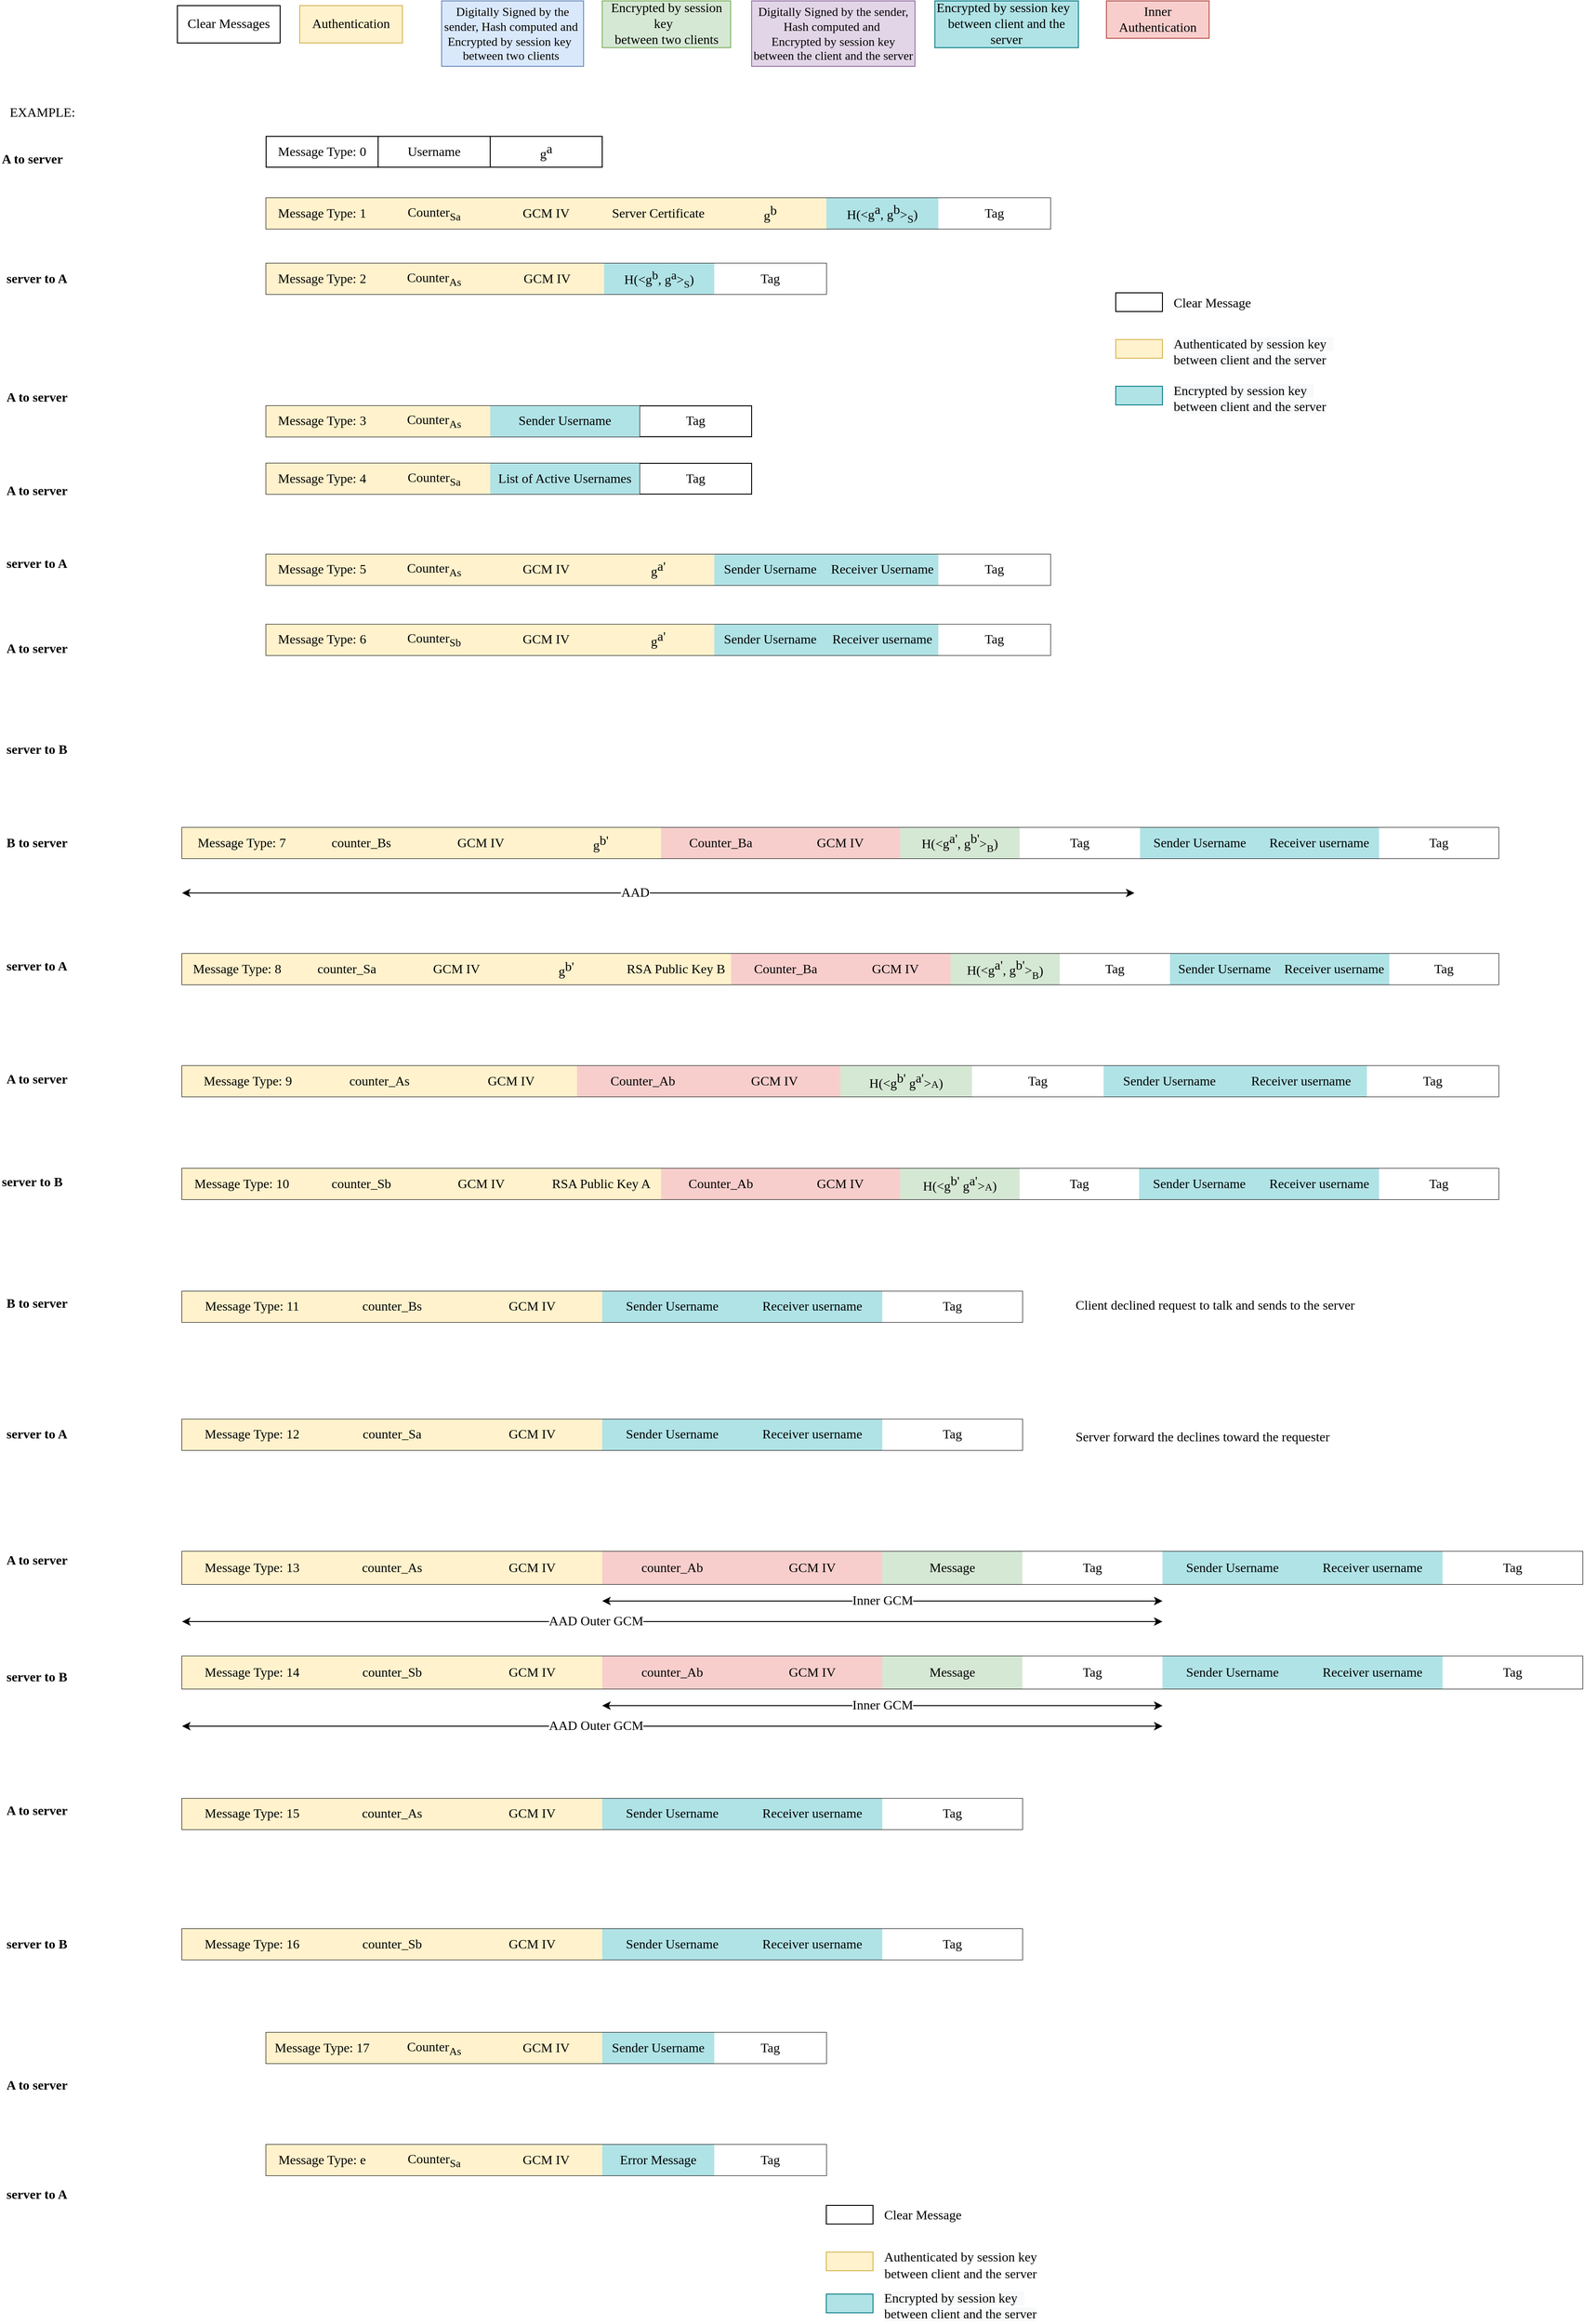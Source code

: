 <mxfile version="14.9.0" type="github">
  <diagram id="F_jE-BOAkrTfxv78qMfI" name="Page-1">
    <mxGraphModel dx="2333" dy="781" grid="1" gridSize="10" guides="1" tooltips="1" connect="1" arrows="1" fold="1" page="1" pageScale="1" pageWidth="850" pageHeight="1100" math="0" shadow="0">
      <root>
        <mxCell id="0" />
        <mxCell id="1" parent="0" />
        <mxCell id="y36w_arXSWlQnjkWe3Qv-24" value="A to server" style="text;html=1;align=left;verticalAlign=middle;resizable=0;points=[];autosize=1;strokeColor=none;fontSize=14;fontStyle=1;fontFamily=Times New Roman;" parent="1" vertex="1">
          <mxGeometry x="-280" y="579.5" width="80" height="20" as="geometry" />
        </mxCell>
        <mxCell id="y36w_arXSWlQnjkWe3Qv-25" value="A to server" style="text;html=1;align=left;verticalAlign=middle;resizable=0;points=[];autosize=1;strokeColor=none;fontSize=14;fontStyle=1;fontFamily=Times New Roman;" parent="1" vertex="1">
          <mxGeometry x="-285" y="325" width="80" height="20" as="geometry" />
        </mxCell>
        <mxCell id="y36w_arXSWlQnjkWe3Qv-26" value="server to A" style="text;html=1;align=left;verticalAlign=middle;resizable=0;points=[];autosize=1;strokeColor=none;fontSize=14;fontStyle=1;fontFamily=Times New Roman;" parent="1" vertex="1">
          <mxGeometry x="-280" y="452.5" width="80" height="20" as="geometry" />
        </mxCell>
        <mxCell id="y36w_arXSWlQnjkWe3Qv-27" value="A to server" style="text;html=1;align=left;verticalAlign=middle;resizable=0;points=[];autosize=1;strokeColor=none;fontSize=14;fontStyle=1;fontFamily=Times New Roman;" parent="1" vertex="1">
          <mxGeometry x="-280" y="679.5" width="80" height="20" as="geometry" />
        </mxCell>
        <mxCell id="y36w_arXSWlQnjkWe3Qv-28" value="server to A" style="text;html=1;align=left;verticalAlign=middle;resizable=0;points=[];autosize=1;strokeColor=none;fontSize=14;fontStyle=1;fontFamily=Times New Roman;" parent="1" vertex="1">
          <mxGeometry x="-280" y="757.5" width="80" height="20" as="geometry" />
        </mxCell>
        <mxCell id="y36w_arXSWlQnjkWe3Qv-29" value="A to server" style="text;html=1;align=left;verticalAlign=middle;resizable=0;points=[];autosize=1;strokeColor=none;fontSize=14;fontStyle=1;fontFamily=Times New Roman;" parent="1" vertex="1">
          <mxGeometry x="-280" y="848.5" width="80" height="20" as="geometry" />
        </mxCell>
        <mxCell id="y36w_arXSWlQnjkWe3Qv-30" value="server to B" style="text;html=1;align=left;verticalAlign=middle;resizable=0;points=[];autosize=1;strokeColor=none;fontSize=14;fontStyle=1;fontFamily=Times New Roman;" parent="1" vertex="1">
          <mxGeometry x="-280" y="957" width="80" height="20" as="geometry" />
        </mxCell>
        <mxCell id="y36w_arXSWlQnjkWe3Qv-32" value="B to server" style="text;html=1;align=left;verticalAlign=middle;resizable=0;points=[];autosize=1;strokeColor=none;fontSize=14;fontStyle=1;fontFamily=Times New Roman;" parent="1" vertex="1">
          <mxGeometry x="-280" y="1056.5" width="80" height="20" as="geometry" />
        </mxCell>
        <mxCell id="y36w_arXSWlQnjkWe3Qv-61" value="server to A" style="text;html=1;align=left;verticalAlign=middle;resizable=0;points=[];autosize=1;strokeColor=none;fontSize=14;fontStyle=1;fontFamily=Times New Roman;" parent="1" vertex="1">
          <mxGeometry x="-280" y="1189" width="80" height="20" as="geometry" />
        </mxCell>
        <mxCell id="y36w_arXSWlQnjkWe3Qv-74" value="A to server" style="text;html=1;align=left;verticalAlign=middle;resizable=0;points=[];autosize=1;strokeColor=none;fontSize=14;fontStyle=1;fontFamily=Times New Roman;" parent="1" vertex="1">
          <mxGeometry x="-280" y="1825" width="80" height="20" as="geometry" />
        </mxCell>
        <mxCell id="y36w_arXSWlQnjkWe3Qv-87" value="&lt;span style=&quot;font-size: 14px;&quot;&gt;server to B&lt;/span&gt;" style="text;html=1;align=left;verticalAlign=middle;resizable=0;points=[];autosize=1;strokeColor=none;fontSize=14;fontStyle=1;fontFamily=Times New Roman;" parent="1" vertex="1">
          <mxGeometry x="-280" y="1950" width="80" height="20" as="geometry" />
        </mxCell>
        <mxCell id="y36w_arXSWlQnjkWe3Qv-99" value="EXAMPLE:" style="text;html=1;align=center;verticalAlign=middle;resizable=0;points=[];autosize=1;strokeColor=none;fontSize=14;fontFamily=Times New Roman;" parent="1" vertex="1">
          <mxGeometry x="-285" y="275" width="90" height="20" as="geometry" />
        </mxCell>
        <mxCell id="y36w_arXSWlQnjkWe3Qv-133" value="B to server" style="text;html=1;align=left;verticalAlign=middle;resizable=0;points=[];autosize=1;strokeColor=none;fontSize=14;fontStyle=1;fontFamily=Times New Roman;" parent="1" vertex="1">
          <mxGeometry x="-280" y="1550" width="80" height="20" as="geometry" />
        </mxCell>
        <mxCell id="y36w_arXSWlQnjkWe3Qv-134" value="server to A" style="text;html=1;align=left;verticalAlign=middle;resizable=0;points=[];autosize=1;strokeColor=none;fontSize=14;fontStyle=1;fontFamily=Times New Roman;" parent="1" vertex="1">
          <mxGeometry x="-280" y="1690" width="80" height="20" as="geometry" />
        </mxCell>
        <mxCell id="y36w_arXSWlQnjkWe3Qv-138" value="Server forward the declines toward the requester" style="text;html=1;align=left;verticalAlign=middle;resizable=0;points=[];autosize=1;strokeColor=none;fontSize=14;fontFamily=Times New Roman;" parent="1" vertex="1">
          <mxGeometry x="865" y="1693" width="290" height="20" as="geometry" />
        </mxCell>
        <mxCell id="yCbRSSfEJfGpyD3MhMj6-66" value="A to server" style="text;html=1;align=left;verticalAlign=middle;resizable=0;points=[];autosize=1;strokeColor=none;fontSize=14;fontStyle=1;fontFamily=Times New Roman;" parent="1" vertex="1">
          <mxGeometry x="-280" y="1310" width="80" height="20" as="geometry" />
        </mxCell>
        <mxCell id="yCbRSSfEJfGpyD3MhMj6-67" value="server to B" style="text;html=1;align=left;verticalAlign=middle;resizable=0;points=[];autosize=1;strokeColor=none;fontSize=14;fontStyle=1;fontFamily=Times New Roman;" parent="1" vertex="1">
          <mxGeometry x="-285" y="1420" width="80" height="20" as="geometry" />
        </mxCell>
        <mxCell id="yCbRSSfEJfGpyD3MhMj6-114" value="" style="shape=table;html=1;whiteSpace=wrap;startSize=0;container=1;collapsible=0;childLayout=tableLayout;fontFamily=Times New Roman;fontSize=14;" parent="1" vertex="1">
          <mxGeometry x="-90" y="2089.5" width="900" height="33" as="geometry" />
        </mxCell>
        <mxCell id="yCbRSSfEJfGpyD3MhMj6-115" value="" style="shape=partialRectangle;html=1;whiteSpace=wrap;collapsible=0;dropTarget=0;pointerEvents=0;fillColor=none;top=0;left=0;bottom=0;right=0;points=[[0,0.5],[1,0.5]];portConstraint=eastwest;fontFamily=Times New Roman;fontSize=14;" parent="yCbRSSfEJfGpyD3MhMj6-114" vertex="1">
          <mxGeometry width="900" height="33" as="geometry" />
        </mxCell>
        <mxCell id="yCbRSSfEJfGpyD3MhMj6-116" value="Message Type: 15" style="shape=partialRectangle;html=1;whiteSpace=wrap;connectable=0;fillColor=#fff2cc;top=0;left=0;bottom=0;right=0;overflow=hidden;strokeColor=#d6b656;fontFamily=Times New Roman;fontSize=14;" parent="yCbRSSfEJfGpyD3MhMj6-115" vertex="1">
          <mxGeometry width="150" height="33" as="geometry" />
        </mxCell>
        <mxCell id="fmLFLyb55_Ck_awDn2ng-89" value="counter_As" style="shape=partialRectangle;html=1;whiteSpace=wrap;connectable=0;fillColor=#fff2cc;top=0;left=0;bottom=0;right=0;overflow=hidden;strokeColor=#d6b656;fontFamily=Times New Roman;fontSize=14;" parent="yCbRSSfEJfGpyD3MhMj6-115" vertex="1">
          <mxGeometry x="150" width="150" height="33" as="geometry" />
        </mxCell>
        <mxCell id="yylcA2Ep-59-FiSEBhq--1" value="GCM IV" style="shape=partialRectangle;html=1;whiteSpace=wrap;connectable=0;fillColor=#fff2cc;top=0;left=0;bottom=0;right=0;overflow=hidden;strokeColor=#d6b656;fontFamily=Times New Roman;fontSize=14;" parent="yCbRSSfEJfGpyD3MhMj6-115" vertex="1">
          <mxGeometry x="300" width="150" height="33" as="geometry" />
        </mxCell>
        <mxCell id="yCbRSSfEJfGpyD3MhMj6-117" value="Sender Username" style="shape=partialRectangle;html=1;whiteSpace=wrap;connectable=0;fillColor=#b0e3e6;top=0;left=0;bottom=0;right=0;overflow=hidden;strokeColor=#0e8088;fontFamily=Times New Roman;fontSize=14;" parent="yCbRSSfEJfGpyD3MhMj6-115" vertex="1">
          <mxGeometry x="450" width="150" height="33" as="geometry" />
        </mxCell>
        <mxCell id="yCbRSSfEJfGpyD3MhMj6-118" value="Receiver username" style="shape=partialRectangle;html=1;whiteSpace=wrap;connectable=0;fillColor=#b0e3e6;top=0;left=0;bottom=0;right=0;overflow=hidden;strokeColor=#0e8088;fontFamily=Times New Roman;fontSize=14;" parent="yCbRSSfEJfGpyD3MhMj6-115" vertex="1">
          <mxGeometry x="600" width="150" height="33" as="geometry" />
        </mxCell>
        <mxCell id="yCbRSSfEJfGpyD3MhMj6-121" value="Tag" style="shape=partialRectangle;html=1;whiteSpace=wrap;connectable=0;top=0;left=0;bottom=0;right=0;overflow=hidden;fontSize=14;fontFamily=Times New Roman;" parent="yCbRSSfEJfGpyD3MhMj6-115" vertex="1">
          <mxGeometry x="750" width="150" height="33" as="geometry" />
        </mxCell>
        <mxCell id="yCbRSSfEJfGpyD3MhMj6-127" value="A to server" style="text;html=1;align=left;verticalAlign=middle;resizable=0;points=[];autosize=1;strokeColor=none;fontSize=14;fontStyle=1;fontFamily=Times New Roman;" parent="1" vertex="1">
          <mxGeometry x="-280" y="2092.5" width="80" height="20" as="geometry" />
        </mxCell>
        <mxCell id="yCbRSSfEJfGpyD3MhMj6-139" value="server to B" style="text;html=1;align=left;verticalAlign=middle;resizable=0;points=[];autosize=1;strokeColor=none;fontSize=14;fontStyle=1;fontFamily=Times New Roman;" parent="1" vertex="1">
          <mxGeometry x="-280" y="2235.5" width="80" height="20" as="geometry" />
        </mxCell>
        <mxCell id="yCbRSSfEJfGpyD3MhMj6-151" value="Client declined request to talk and sends to the server" style="text;html=1;align=left;verticalAlign=middle;resizable=0;points=[];autosize=1;strokeColor=none;fontSize=14;fontFamily=Times New Roman;" parent="1" vertex="1">
          <mxGeometry x="865" y="1551.5" width="310" height="20" as="geometry" />
        </mxCell>
        <mxCell id="fmLFLyb55_Ck_awDn2ng-1" value="Clear Messages" style="rounded=0;whiteSpace=wrap;html=1;fontFamily=Times New Roman;fontSize=14;" parent="1" vertex="1">
          <mxGeometry x="-95" y="170" width="110" height="40" as="geometry" />
        </mxCell>
        <mxCell id="fmLFLyb55_Ck_awDn2ng-2" value="Authentication" style="rounded=0;whiteSpace=wrap;html=1;fillColor=#fff2cc;strokeColor=#d6b656;fontFamily=Times New Roman;fontSize=14;" parent="1" vertex="1">
          <mxGeometry x="36" y="170" width="110" height="40" as="geometry" />
        </mxCell>
        <mxCell id="fmLFLyb55_Ck_awDn2ng-3" value="Encrypted by session key&amp;nbsp;&amp;nbsp;&lt;br style=&quot;font-size: 14px;&quot;&gt;between two clients" style="rounded=0;whiteSpace=wrap;html=1;fillColor=#d5e8d4;strokeColor=#82b366;fontFamily=Times New Roman;fontSize=14;" parent="1" vertex="1">
          <mxGeometry x="360" y="165" width="137.5" height="50" as="geometry" />
        </mxCell>
        <mxCell id="fmLFLyb55_Ck_awDn2ng-4" value="Digitally Signed by the sender, Hash computed and&amp;nbsp;&lt;br style=&quot;font-size: 13px;&quot;&gt;Encrypted by session key&amp;nbsp;&amp;nbsp;&lt;br style=&quot;font-size: 13px;&quot;&gt;between two clients&amp;nbsp;" style="rounded=0;whiteSpace=wrap;html=1;fillColor=#dae8fc;strokeColor=#6c8ebf;fontFamily=Times New Roman;fontSize=13;" parent="1" vertex="1">
          <mxGeometry x="188" y="165" width="152" height="70" as="geometry" />
        </mxCell>
        <mxCell id="yCbRSSfEJfGpyD3MhMj6-43" value="" style="shape=table;html=1;whiteSpace=wrap;startSize=0;container=1;collapsible=0;childLayout=tableLayout;fontFamily=Times New Roman;fontSize=14;" parent="1" vertex="1">
          <mxGeometry x="-90" y="1185" width="1410" height="33" as="geometry" />
        </mxCell>
        <mxCell id="yCbRSSfEJfGpyD3MhMj6-44" value="" style="shape=partialRectangle;html=1;whiteSpace=wrap;collapsible=0;dropTarget=0;pointerEvents=0;fillColor=none;top=0;left=0;bottom=0;right=0;points=[[0,0.5],[1,0.5]];portConstraint=eastwest;fontFamily=Times New Roman;fontSize=14;" parent="yCbRSSfEJfGpyD3MhMj6-43" vertex="1">
          <mxGeometry width="1410" height="33" as="geometry" />
        </mxCell>
        <mxCell id="yCbRSSfEJfGpyD3MhMj6-45" value="Message Type: 8" style="shape=partialRectangle;html=1;whiteSpace=wrap;connectable=0;fillColor=#fff2cc;top=0;left=0;bottom=0;right=0;overflow=hidden;strokeColor=#d6b656;fontFamily=Times New Roman;fontSize=14;" parent="yCbRSSfEJfGpyD3MhMj6-44" vertex="1">
          <mxGeometry width="118" height="33" as="geometry" />
        </mxCell>
        <mxCell id="fmLFLyb55_Ck_awDn2ng-34" value="counter_Sa" style="shape=partialRectangle;html=1;whiteSpace=wrap;connectable=0;fillColor=#fff2cc;top=0;left=0;bottom=0;right=0;overflow=hidden;strokeColor=#d6b656;fontFamily=Times New Roman;fontSize=14;" parent="yCbRSSfEJfGpyD3MhMj6-44" vertex="1">
          <mxGeometry x="118" width="117" height="33" as="geometry" />
        </mxCell>
        <mxCell id="SHcrsHsKTFC2fSdgtpZ8-3" value="GCM IV" style="shape=partialRectangle;html=1;whiteSpace=wrap;connectable=0;fillColor=#fff2cc;top=0;left=0;bottom=0;right=0;overflow=hidden;strokeColor=#d6b656;fontFamily=Times New Roman;fontSize=14;" parent="yCbRSSfEJfGpyD3MhMj6-44" vertex="1">
          <mxGeometry x="235" width="118" height="33" as="geometry" />
        </mxCell>
        <mxCell id="yCbRSSfEJfGpyD3MhMj6-48" value="g&lt;span style=&quot;font-size: 14px;&quot;&gt;&lt;sup style=&quot;font-size: 14px;&quot;&gt;b&#39;&lt;/sup&gt;&lt;/span&gt;" style="shape=partialRectangle;html=1;whiteSpace=wrap;connectable=0;top=0;left=0;bottom=0;right=0;overflow=hidden;fillColor=#fff2cc;strokeColor=#d6b656;fontFamily=Times New Roman;fontSize=14;" parent="yCbRSSfEJfGpyD3MhMj6-44" vertex="1">
          <mxGeometry x="353" width="117" height="33" as="geometry" />
        </mxCell>
        <mxCell id="y3qq-MrKSsOnSnHnPjTo-2" value="RSA Public Key B" style="shape=partialRectangle;html=1;whiteSpace=wrap;connectable=0;fillColor=#fff2cc;top=0;left=0;bottom=0;right=0;overflow=hidden;strokeColor=#d6b656;fontFamily=Times New Roman;fontSize=14;" parent="yCbRSSfEJfGpyD3MhMj6-44" vertex="1">
          <mxGeometry x="470" width="118" height="33" as="geometry" />
        </mxCell>
        <mxCell id="yCbRSSfEJfGpyD3MhMj6-49" value="Counter_Ba" style="shape=partialRectangle;html=1;whiteSpace=wrap;connectable=0;top=0;left=0;bottom=0;right=0;overflow=hidden;fontSize=14;fillColor=#f8cecc;strokeColor=#b85450;fontFamily=Times New Roman;" parent="yCbRSSfEJfGpyD3MhMj6-44" vertex="1">
          <mxGeometry x="588" width="117" height="33" as="geometry" />
        </mxCell>
        <mxCell id="ViRSmDbCG-B-MGH-1679-26" value="&lt;span&gt;GCM IV&lt;/span&gt;" style="shape=partialRectangle;html=1;whiteSpace=wrap;connectable=0;top=0;left=0;bottom=0;right=0;overflow=hidden;fontSize=14;fillColor=#f8cecc;strokeColor=#b85450;fontFamily=Times New Roman;" parent="yCbRSSfEJfGpyD3MhMj6-44" vertex="1">
          <mxGeometry x="705" width="118" height="33" as="geometry" />
        </mxCell>
        <mxCell id="ViRSmDbCG-B-MGH-1679-25" value="&lt;span&gt;H(&amp;lt;g&lt;/span&gt;&lt;sup style=&quot;font-size: 14px&quot;&gt;a&#39;&lt;/sup&gt;&lt;span style=&quot;font-size: 14px&quot;&gt;,&amp;nbsp;&lt;/span&gt;&lt;span&gt;g&lt;/span&gt;&lt;sup style=&quot;font-size: 14px&quot;&gt;b&#39;&lt;/sup&gt;&lt;span&gt;&amp;gt;&lt;/span&gt;&lt;font&gt;&lt;sub style=&quot;font-size: 11px ; vertical-align: sub&quot;&gt;B&lt;/sub&gt;&lt;font style=&quot;font-size: 14px&quot;&gt;)&lt;/font&gt;&lt;/font&gt;" style="shape=partialRectangle;html=1;whiteSpace=wrap;connectable=0;top=0;left=0;bottom=0;right=0;overflow=hidden;fontSize=14;fillColor=#d5e8d4;strokeColor=#82b366;fontFamily=Times New Roman;" parent="yCbRSSfEJfGpyD3MhMj6-44" vertex="1">
          <mxGeometry x="823" width="117" height="33" as="geometry" />
        </mxCell>
        <mxCell id="ViRSmDbCG-B-MGH-1679-28" value="Tag" style="shape=partialRectangle;html=1;whiteSpace=wrap;connectable=0;top=0;left=0;bottom=0;right=0;overflow=hidden;fontSize=14;fontFamily=Times New Roman;" parent="yCbRSSfEJfGpyD3MhMj6-44" vertex="1">
          <mxGeometry x="940" width="118" height="33" as="geometry" />
        </mxCell>
        <mxCell id="yCbRSSfEJfGpyD3MhMj6-46" value="Sender Username" style="shape=partialRectangle;html=1;whiteSpace=wrap;connectable=0;fillColor=#b0e3e6;top=0;left=0;bottom=0;right=0;overflow=hidden;strokeColor=#0e8088;fontFamily=Times New Roman;fontSize=14;" parent="yCbRSSfEJfGpyD3MhMj6-44" vertex="1">
          <mxGeometry x="1058" width="117" height="33" as="geometry" />
        </mxCell>
        <mxCell id="yCbRSSfEJfGpyD3MhMj6-47" value="Receiver username" style="shape=partialRectangle;html=1;whiteSpace=wrap;connectable=0;fillColor=#b0e3e6;top=0;left=0;bottom=0;right=0;overflow=hidden;strokeColor=#0e8088;fontFamily=Times New Roman;fontSize=14;" parent="yCbRSSfEJfGpyD3MhMj6-44" vertex="1">
          <mxGeometry x="1175" width="118" height="33" as="geometry" />
        </mxCell>
        <mxCell id="yCbRSSfEJfGpyD3MhMj6-50" value="Tag" style="shape=partialRectangle;html=1;whiteSpace=wrap;connectable=0;top=0;left=0;bottom=0;right=0;overflow=hidden;fontSize=14;fontFamily=Times New Roman;" parent="yCbRSSfEJfGpyD3MhMj6-44" vertex="1">
          <mxGeometry x="1293" width="117" height="33" as="geometry" />
        </mxCell>
        <mxCell id="yCbRSSfEJfGpyD3MhMj6-55" value="" style="shape=table;html=1;whiteSpace=wrap;startSize=0;container=1;collapsible=0;childLayout=tableLayout;fontFamily=Times New Roman;fontSize=14;" parent="1" vertex="1">
          <mxGeometry x="-90" y="1305" width="1410" height="33" as="geometry" />
        </mxCell>
        <mxCell id="yCbRSSfEJfGpyD3MhMj6-56" value="" style="shape=partialRectangle;html=1;whiteSpace=wrap;collapsible=0;dropTarget=0;pointerEvents=0;fillColor=none;top=0;left=0;bottom=0;right=0;points=[[0,0.5],[1,0.5]];portConstraint=eastwest;fontFamily=Times New Roman;fontSize=14;" parent="yCbRSSfEJfGpyD3MhMj6-55" vertex="1">
          <mxGeometry width="1410" height="33" as="geometry" />
        </mxCell>
        <mxCell id="yCbRSSfEJfGpyD3MhMj6-57" value="Message Type: 9" style="shape=partialRectangle;html=1;whiteSpace=wrap;connectable=0;fillColor=#fff2cc;top=0;left=0;bottom=0;right=0;overflow=hidden;strokeColor=#d6b656;fontFamily=Times New Roman;fontSize=14;" parent="yCbRSSfEJfGpyD3MhMj6-56" vertex="1">
          <mxGeometry width="141" height="33" as="geometry" />
        </mxCell>
        <mxCell id="fmLFLyb55_Ck_awDn2ng-35" value="counter_As" style="shape=partialRectangle;html=1;whiteSpace=wrap;connectable=0;fillColor=#fff2cc;top=0;left=0;bottom=0;right=0;overflow=hidden;strokeColor=#d6b656;fontFamily=Times New Roman;fontSize=14;" parent="yCbRSSfEJfGpyD3MhMj6-56" vertex="1">
          <mxGeometry x="141" width="141" height="33" as="geometry" />
        </mxCell>
        <mxCell id="572sCgt3FvaPXq3ablrV-1" value="GCM IV" style="shape=partialRectangle;html=1;whiteSpace=wrap;connectable=0;fillColor=#fff2cc;top=0;left=0;bottom=0;right=0;overflow=hidden;strokeColor=#d6b656;fontFamily=Times New Roman;fontSize=14;" parent="yCbRSSfEJfGpyD3MhMj6-56" vertex="1">
          <mxGeometry x="282" width="141" height="33" as="geometry" />
        </mxCell>
        <mxCell id="yCbRSSfEJfGpyD3MhMj6-61" value="Counter_Ab" style="shape=partialRectangle;html=1;whiteSpace=wrap;connectable=0;top=0;left=0;bottom=0;right=0;overflow=hidden;fontSize=14;fillColor=#f8cecc;strokeColor=#b85450;fontFamily=Times New Roman;" parent="yCbRSSfEJfGpyD3MhMj6-56" vertex="1">
          <mxGeometry x="423" width="141" height="33" as="geometry" />
        </mxCell>
        <mxCell id="ViRSmDbCG-B-MGH-1679-30" value="&lt;span&gt;GCM IV&lt;/span&gt;" style="shape=partialRectangle;html=1;whiteSpace=wrap;connectable=0;top=0;left=0;bottom=0;right=0;overflow=hidden;fontSize=14;fillColor=#f8cecc;strokeColor=#b85450;fontFamily=Times New Roman;" parent="yCbRSSfEJfGpyD3MhMj6-56" vertex="1">
          <mxGeometry x="564" width="141" height="33" as="geometry" />
        </mxCell>
        <mxCell id="ViRSmDbCG-B-MGH-1679-29" value="H(&amp;lt;&lt;span&gt;g&lt;/span&gt;&lt;sup style=&quot;font-size: 14px&quot;&gt;b&#39;&lt;/sup&gt;&lt;span&gt;&amp;nbsp;g&lt;/span&gt;&lt;sup style=&quot;font-size: 14px&quot;&gt;a&#39;&lt;/sup&gt;&amp;gt;&lt;font style=&quot;font-size: 11px&quot;&gt;A&lt;/font&gt;&lt;font style=&quot;font-size: 14px&quot;&gt;)&lt;/font&gt;" style="shape=partialRectangle;html=1;whiteSpace=wrap;connectable=0;top=0;left=0;bottom=0;right=0;overflow=hidden;fontSize=14;fillColor=#d5e8d4;strokeColor=#82b366;fontFamily=Times New Roman;" parent="yCbRSSfEJfGpyD3MhMj6-56" vertex="1">
          <mxGeometry x="705" width="141" height="33" as="geometry" />
        </mxCell>
        <mxCell id="ViRSmDbCG-B-MGH-1679-31" value="Tag" style="shape=partialRectangle;html=1;whiteSpace=wrap;connectable=0;top=0;left=0;bottom=0;right=0;overflow=hidden;fontSize=14;fontFamily=Times New Roman;" parent="yCbRSSfEJfGpyD3MhMj6-56" vertex="1">
          <mxGeometry x="846" width="141" height="33" as="geometry" />
        </mxCell>
        <mxCell id="yCbRSSfEJfGpyD3MhMj6-58" value="Sender Username" style="shape=partialRectangle;html=1;whiteSpace=wrap;connectable=0;fillColor=#b0e3e6;top=0;left=0;bottom=0;right=0;overflow=hidden;strokeColor=#0e8088;fontFamily=Times New Roman;fontSize=14;" parent="yCbRSSfEJfGpyD3MhMj6-56" vertex="1">
          <mxGeometry x="987" width="141" height="33" as="geometry" />
        </mxCell>
        <mxCell id="yCbRSSfEJfGpyD3MhMj6-59" value="Receiver username" style="shape=partialRectangle;html=1;whiteSpace=wrap;connectable=0;fillColor=#b0e3e6;top=0;left=0;bottom=0;right=0;overflow=hidden;strokeColor=#0e8088;fontFamily=Times New Roman;fontSize=14;" parent="yCbRSSfEJfGpyD3MhMj6-56" vertex="1">
          <mxGeometry x="1128" width="141" height="33" as="geometry" />
        </mxCell>
        <mxCell id="yCbRSSfEJfGpyD3MhMj6-62" value="Tag" style="shape=partialRectangle;html=1;whiteSpace=wrap;connectable=0;top=0;left=0;bottom=0;right=0;overflow=hidden;fontSize=14;fontFamily=Times New Roman;" parent="yCbRSSfEJfGpyD3MhMj6-56" vertex="1">
          <mxGeometry x="1269" width="141" height="33" as="geometry" />
        </mxCell>
        <mxCell id="y36w_arXSWlQnjkWe3Qv-4" value="" style="shape=table;html=1;whiteSpace=wrap;startSize=0;container=1;collapsible=0;childLayout=tableLayout;fontFamily=Times New Roman;fontSize=14;" parent="1" vertex="1">
          <mxGeometry x="-90" y="1050" width="1410" height="33" as="geometry" />
        </mxCell>
        <mxCell id="y36w_arXSWlQnjkWe3Qv-5" value="" style="shape=partialRectangle;html=1;whiteSpace=wrap;collapsible=0;dropTarget=0;pointerEvents=0;fillColor=none;top=0;left=0;bottom=0;right=0;points=[[0,0.5],[1,0.5]];portConstraint=eastwest;fontFamily=Times New Roman;fontSize=14;" parent="y36w_arXSWlQnjkWe3Qv-4" vertex="1">
          <mxGeometry width="1410" height="33" as="geometry" />
        </mxCell>
        <mxCell id="y36w_arXSWlQnjkWe3Qv-6" value="Message Type: 7" style="shape=partialRectangle;html=1;whiteSpace=wrap;connectable=0;fillColor=#fff2cc;top=0;left=0;bottom=0;right=0;overflow=hidden;strokeColor=#d6b656;fontFamily=Times New Roman;fontSize=14;" parent="y36w_arXSWlQnjkWe3Qv-5" vertex="1">
          <mxGeometry width="128" height="33" as="geometry" />
        </mxCell>
        <mxCell id="fmLFLyb55_Ck_awDn2ng-23" value="counter_Bs" style="shape=partialRectangle;html=1;whiteSpace=wrap;connectable=0;fillColor=#fff2cc;top=0;left=0;bottom=0;right=0;overflow=hidden;strokeColor=#d6b656;fontFamily=Times New Roman;fontSize=14;" parent="y36w_arXSWlQnjkWe3Qv-5" vertex="1">
          <mxGeometry x="128" width="128" height="33" as="geometry" />
        </mxCell>
        <mxCell id="SHcrsHsKTFC2fSdgtpZ8-2" value="GCM IV" style="shape=partialRectangle;html=1;whiteSpace=wrap;connectable=0;fillColor=#fff2cc;top=0;left=0;bottom=0;right=0;overflow=hidden;strokeColor=#d6b656;fontFamily=Times New Roman;fontSize=14;" parent="y36w_arXSWlQnjkWe3Qv-5" vertex="1">
          <mxGeometry x="256" width="128" height="33" as="geometry" />
        </mxCell>
        <mxCell id="fmLFLyb55_Ck_awDn2ng-24" value="g&lt;span style=&quot;font-size: 14px;&quot;&gt;&lt;sup style=&quot;font-size: 14px;&quot;&gt;b&#39;&lt;/sup&gt;&lt;/span&gt;" style="shape=partialRectangle;html=1;whiteSpace=wrap;connectable=0;fillColor=#fff2cc;top=0;left=0;bottom=0;right=0;overflow=hidden;strokeColor=#d6b656;fontFamily=Times New Roman;fontSize=14;" parent="y36w_arXSWlQnjkWe3Qv-5" vertex="1">
          <mxGeometry x="384" width="129" height="33" as="geometry" />
        </mxCell>
        <mxCell id="y36w_arXSWlQnjkWe3Qv-10" value="Counter_Ba" style="shape=partialRectangle;html=1;whiteSpace=wrap;connectable=0;top=0;left=0;bottom=0;right=0;overflow=hidden;fontSize=14;fillColor=#f8cecc;strokeColor=#b85450;fontFamily=Times New Roman;" parent="y36w_arXSWlQnjkWe3Qv-5" vertex="1">
          <mxGeometry x="513" width="128" height="33" as="geometry" />
        </mxCell>
        <mxCell id="ViRSmDbCG-B-MGH-1679-21" value="GCM IV" style="shape=partialRectangle;html=1;whiteSpace=wrap;connectable=0;top=0;left=0;bottom=0;right=0;overflow=hidden;fontSize=14;fillColor=#f8cecc;strokeColor=#b85450;fontFamily=Times New Roman;" parent="y36w_arXSWlQnjkWe3Qv-5" vertex="1">
          <mxGeometry x="641" width="128" height="33" as="geometry" />
        </mxCell>
        <mxCell id="ViRSmDbCG-B-MGH-1679-20" value="&lt;font&gt;H(&amp;lt;g&lt;sup style=&quot;font-size: 14px&quot;&gt;a&#39;&lt;/sup&gt;,&amp;nbsp;g&lt;sup style=&quot;font-size: 14px&quot;&gt;b&#39;&lt;/sup&gt;&amp;gt;&lt;sub&gt;&lt;font style=&quot;font-size: 11px&quot;&gt;B&lt;/font&gt;&lt;/sub&gt;&lt;font style=&quot;font-size: 14px&quot;&gt;)&lt;/font&gt;&lt;/font&gt;" style="shape=partialRectangle;html=1;whiteSpace=wrap;connectable=0;top=0;left=0;bottom=0;right=0;overflow=hidden;fontSize=14;fillColor=#d5e8d4;strokeColor=#82b366;fontFamily=Times New Roman;" parent="y36w_arXSWlQnjkWe3Qv-5" vertex="1">
          <mxGeometry x="769" width="128" height="33" as="geometry" />
        </mxCell>
        <mxCell id="ViRSmDbCG-B-MGH-1679-27" value="Tag" style="shape=partialRectangle;html=1;whiteSpace=wrap;connectable=0;top=0;left=0;bottom=0;right=0;overflow=hidden;fontSize=14;fontFamily=Times New Roman;" parent="y36w_arXSWlQnjkWe3Qv-5" vertex="1">
          <mxGeometry x="897" width="129" height="33" as="geometry" />
        </mxCell>
        <mxCell id="y36w_arXSWlQnjkWe3Qv-7" value="Sender Username" style="shape=partialRectangle;html=1;whiteSpace=wrap;connectable=0;fillColor=#b0e3e6;top=0;left=0;bottom=0;right=0;overflow=hidden;strokeColor=#0e8088;fontFamily=Times New Roman;fontSize=14;" parent="y36w_arXSWlQnjkWe3Qv-5" vertex="1">
          <mxGeometry x="1026" width="128" height="33" as="geometry" />
        </mxCell>
        <mxCell id="y36w_arXSWlQnjkWe3Qv-8" value="Receiver username" style="shape=partialRectangle;html=1;whiteSpace=wrap;connectable=0;fillColor=#b0e3e6;top=0;left=0;bottom=0;right=0;overflow=hidden;strokeColor=#0e8088;fontFamily=Times New Roman;fontSize=14;" parent="y36w_arXSWlQnjkWe3Qv-5" vertex="1">
          <mxGeometry x="1154" width="128" height="33" as="geometry" />
        </mxCell>
        <mxCell id="fmLFLyb55_Ck_awDn2ng-36" value="Tag" style="shape=partialRectangle;html=1;whiteSpace=wrap;connectable=0;top=0;left=0;bottom=0;right=0;overflow=hidden;fontFamily=Times New Roman;fontSize=14;" parent="y36w_arXSWlQnjkWe3Qv-5" vertex="1">
          <mxGeometry x="1282" width="128" height="33" as="geometry" />
        </mxCell>
        <mxCell id="fmLFLyb55_Ck_awDn2ng-51" value="" style="endArrow=classic;startArrow=classic;html=1;fontFamily=Times New Roman;fontSize=14;" parent="1" edge="1">
          <mxGeometry width="50" height="50" relative="1" as="geometry">
            <mxPoint x="-90" y="1120" as="sourcePoint" />
            <mxPoint x="930" y="1120" as="targetPoint" />
          </mxGeometry>
        </mxCell>
        <mxCell id="fmLFLyb55_Ck_awDn2ng-52" value="AAD" style="edgeLabel;html=1;align=center;verticalAlign=middle;resizable=0;points=[];fontFamily=Times New Roman;fontSize=14;" parent="fmLFLyb55_Ck_awDn2ng-51" vertex="1" connectable="0">
          <mxGeometry x="-0.156" relative="1" as="geometry">
            <mxPoint x="54" as="offset" />
          </mxGeometry>
        </mxCell>
        <mxCell id="yCbRSSfEJfGpyD3MhMj6-69" value="" style="shape=table;html=1;whiteSpace=wrap;startSize=0;container=1;collapsible=0;childLayout=tableLayout;fontFamily=Times New Roman;fontSize=14;" parent="1" vertex="1">
          <mxGeometry x="-90" y="1415" width="1410" height="33" as="geometry" />
        </mxCell>
        <mxCell id="yCbRSSfEJfGpyD3MhMj6-70" value="" style="shape=partialRectangle;html=1;whiteSpace=wrap;collapsible=0;dropTarget=0;pointerEvents=0;fillColor=none;top=0;left=0;bottom=0;right=0;points=[[0,0.5],[1,0.5]];portConstraint=eastwest;fontFamily=Times New Roman;fontSize=14;" parent="yCbRSSfEJfGpyD3MhMj6-69" vertex="1">
          <mxGeometry width="1410" height="33" as="geometry" />
        </mxCell>
        <mxCell id="yCbRSSfEJfGpyD3MhMj6-71" value="Message Type: 10" style="shape=partialRectangle;html=1;whiteSpace=wrap;connectable=0;fillColor=#fff2cc;top=0;left=0;bottom=0;right=0;overflow=hidden;strokeColor=#d6b656;fontFamily=Times New Roman;fontSize=14;" parent="yCbRSSfEJfGpyD3MhMj6-70" vertex="1">
          <mxGeometry width="128" height="33" as="geometry" />
        </mxCell>
        <mxCell id="fmLFLyb55_Ck_awDn2ng-57" value="counter_Sb" style="shape=partialRectangle;html=1;whiteSpace=wrap;connectable=0;fillColor=#fff2cc;top=0;left=0;bottom=0;right=0;overflow=hidden;strokeColor=#d6b656;fontFamily=Times New Roman;fontSize=14;" parent="yCbRSSfEJfGpyD3MhMj6-70" vertex="1">
          <mxGeometry x="128" width="128" height="33" as="geometry" />
        </mxCell>
        <mxCell id="572sCgt3FvaPXq3ablrV-2" value="GCM IV" style="shape=partialRectangle;html=1;whiteSpace=wrap;connectable=0;fillColor=#fff2cc;top=0;left=0;bottom=0;right=0;overflow=hidden;strokeColor=#d6b656;fontFamily=Times New Roman;fontSize=14;" parent="yCbRSSfEJfGpyD3MhMj6-70" vertex="1">
          <mxGeometry x="256" width="129" height="33" as="geometry" />
        </mxCell>
        <mxCell id="y3qq-MrKSsOnSnHnPjTo-3" value="RSA Public Key A" style="shape=partialRectangle;html=1;whiteSpace=wrap;connectable=0;fillColor=#fff2cc;top=0;left=0;bottom=0;right=0;overflow=hidden;strokeColor=#d6b656;fontFamily=Times New Roman;fontSize=14;" parent="yCbRSSfEJfGpyD3MhMj6-70" vertex="1">
          <mxGeometry x="385" width="128" height="33" as="geometry" />
        </mxCell>
        <mxCell id="yCbRSSfEJfGpyD3MhMj6-74" value="&lt;span&gt;Counter_Ab&lt;/span&gt;" style="shape=partialRectangle;html=1;whiteSpace=wrap;connectable=0;top=0;left=0;bottom=0;right=0;overflow=hidden;fontSize=14;fillColor=#f8cecc;strokeColor=#b85450;fontFamily=Times New Roman;" parent="yCbRSSfEJfGpyD3MhMj6-70" vertex="1">
          <mxGeometry x="513" width="128" height="33" as="geometry" />
        </mxCell>
        <mxCell id="ViRSmDbCG-B-MGH-1679-34" value="&lt;span&gt;GCM IV&lt;/span&gt;" style="shape=partialRectangle;html=1;whiteSpace=wrap;connectable=0;top=0;left=0;bottom=0;right=0;overflow=hidden;fontSize=14;fillColor=#f8cecc;strokeColor=#b85450;fontFamily=Times New Roman;" parent="yCbRSSfEJfGpyD3MhMj6-70" vertex="1">
          <mxGeometry x="641" width="128" height="33" as="geometry" />
        </mxCell>
        <mxCell id="ViRSmDbCG-B-MGH-1679-33" value="H(&amp;lt;&lt;span&gt;g&lt;/span&gt;&lt;sup style=&quot;font-size: 14px&quot;&gt;b&#39;&lt;/sup&gt;&lt;span&gt;&amp;nbsp;g&lt;/span&gt;&lt;sup style=&quot;font-size: 14px&quot;&gt;a&#39;&lt;/sup&gt;&amp;gt;&lt;font style=&quot;font-size: 11px&quot;&gt;A&lt;/font&gt;&lt;font style=&quot;font-size: 14px&quot;&gt;)&lt;/font&gt;" style="shape=partialRectangle;html=1;whiteSpace=wrap;connectable=0;top=0;left=0;bottom=0;right=0;overflow=hidden;fontSize=14;fillColor=#d5e8d4;strokeColor=#82b366;fontFamily=Times New Roman;" parent="yCbRSSfEJfGpyD3MhMj6-70" vertex="1">
          <mxGeometry x="769" width="128" height="33" as="geometry" />
        </mxCell>
        <mxCell id="ViRSmDbCG-B-MGH-1679-32" value="Tag" style="shape=partialRectangle;html=1;whiteSpace=wrap;connectable=0;top=0;left=0;bottom=0;right=0;overflow=hidden;fontSize=14;fontFamily=Times New Roman;" parent="yCbRSSfEJfGpyD3MhMj6-70" vertex="1">
          <mxGeometry x="897" width="128" height="33" as="geometry" />
        </mxCell>
        <mxCell id="yCbRSSfEJfGpyD3MhMj6-72" value="Sender Username" style="shape=partialRectangle;html=1;whiteSpace=wrap;connectable=0;fillColor=#b0e3e6;top=0;left=0;bottom=0;right=0;overflow=hidden;strokeColor=#0e8088;fontFamily=Times New Roman;fontSize=14;" parent="yCbRSSfEJfGpyD3MhMj6-70" vertex="1">
          <mxGeometry x="1025" width="129" height="33" as="geometry" />
        </mxCell>
        <mxCell id="yCbRSSfEJfGpyD3MhMj6-73" value="Receiver username" style="shape=partialRectangle;html=1;whiteSpace=wrap;connectable=0;fillColor=#b0e3e6;top=0;left=0;bottom=0;right=0;overflow=hidden;strokeColor=#0e8088;fontFamily=Times New Roman;fontSize=14;" parent="yCbRSSfEJfGpyD3MhMj6-70" vertex="1">
          <mxGeometry x="1154" width="128" height="33" as="geometry" />
        </mxCell>
        <mxCell id="yCbRSSfEJfGpyD3MhMj6-75" value="Tag" style="shape=partialRectangle;html=1;whiteSpace=wrap;connectable=0;top=0;left=0;bottom=0;right=0;overflow=hidden;fontSize=14;fontFamily=Times New Roman;" parent="yCbRSSfEJfGpyD3MhMj6-70" vertex="1">
          <mxGeometry x="1282" width="128" height="33" as="geometry" />
        </mxCell>
        <mxCell id="y36w_arXSWlQnjkWe3Qv-89" value="" style="shape=table;html=1;whiteSpace=wrap;startSize=0;container=1;collapsible=0;childLayout=tableLayout;fontFamily=Times New Roman;fontSize=14;" parent="1" vertex="1">
          <mxGeometry x="-90" y="1546.5" width="900" height="33" as="geometry" />
        </mxCell>
        <mxCell id="y36w_arXSWlQnjkWe3Qv-90" value="" style="shape=partialRectangle;html=1;whiteSpace=wrap;collapsible=0;dropTarget=0;pointerEvents=0;fillColor=none;top=0;left=0;bottom=0;right=0;points=[[0,0.5],[1,0.5]];portConstraint=eastwest;fontFamily=Times New Roman;fontSize=14;" parent="y36w_arXSWlQnjkWe3Qv-89" vertex="1">
          <mxGeometry width="900" height="33" as="geometry" />
        </mxCell>
        <mxCell id="y36w_arXSWlQnjkWe3Qv-91" value="Message Type: 11" style="shape=partialRectangle;html=1;whiteSpace=wrap;connectable=0;fillColor=#fff2cc;top=0;left=0;bottom=0;right=0;overflow=hidden;strokeColor=#d6b656;fontFamily=Times New Roman;fontSize=14;" parent="y36w_arXSWlQnjkWe3Qv-90" vertex="1">
          <mxGeometry width="150" height="33" as="geometry" />
        </mxCell>
        <mxCell id="fmLFLyb55_Ck_awDn2ng-58" value="counter_Bs" style="shape=partialRectangle;html=1;whiteSpace=wrap;connectable=0;fillColor=#fff2cc;top=0;left=0;bottom=0;right=0;overflow=hidden;strokeColor=#d6b656;fontFamily=Times New Roman;fontSize=14;" parent="y36w_arXSWlQnjkWe3Qv-90" vertex="1">
          <mxGeometry x="150" width="150" height="33" as="geometry" />
        </mxCell>
        <mxCell id="u32h6fRL1JmX_kpmgPu2-1" value="GCM IV" style="shape=partialRectangle;html=1;whiteSpace=wrap;connectable=0;fillColor=#fff2cc;top=0;left=0;bottom=0;right=0;overflow=hidden;strokeColor=#d6b656;fontFamily=Times New Roman;fontSize=14;" parent="y36w_arXSWlQnjkWe3Qv-90" vertex="1">
          <mxGeometry x="300" width="150" height="33" as="geometry" />
        </mxCell>
        <mxCell id="y36w_arXSWlQnjkWe3Qv-92" value="Sender Username" style="shape=partialRectangle;html=1;whiteSpace=wrap;connectable=0;fillColor=#b0e3e6;top=0;left=0;bottom=0;right=0;overflow=hidden;strokeColor=#0e8088;fontFamily=Times New Roman;fontSize=14;" parent="y36w_arXSWlQnjkWe3Qv-90" vertex="1">
          <mxGeometry x="450" width="150" height="33" as="geometry" />
        </mxCell>
        <mxCell id="y36w_arXSWlQnjkWe3Qv-93" value="Receiver username" style="shape=partialRectangle;html=1;whiteSpace=wrap;connectable=0;fillColor=#b0e3e6;top=0;left=0;bottom=0;right=0;overflow=hidden;strokeColor=#0e8088;fontFamily=Times New Roman;fontSize=14;" parent="y36w_arXSWlQnjkWe3Qv-90" vertex="1">
          <mxGeometry x="600" width="150" height="33" as="geometry" />
        </mxCell>
        <mxCell id="y36w_arXSWlQnjkWe3Qv-94" value="Tag" style="shape=partialRectangle;html=1;whiteSpace=wrap;connectable=0;top=0;left=0;bottom=0;right=0;overflow=hidden;fontFamily=Times New Roman;fontSize=14;" parent="y36w_arXSWlQnjkWe3Qv-90" vertex="1">
          <mxGeometry x="750" width="150" height="33" as="geometry" />
        </mxCell>
        <mxCell id="fmLFLyb55_Ck_awDn2ng-59" value="" style="shape=table;html=1;whiteSpace=wrap;startSize=0;container=1;collapsible=0;childLayout=tableLayout;fontFamily=Times New Roman;fontSize=14;" parent="1" vertex="1">
          <mxGeometry x="-90" y="1683.5" width="900" height="33" as="geometry" />
        </mxCell>
        <mxCell id="fmLFLyb55_Ck_awDn2ng-60" value="" style="shape=partialRectangle;html=1;whiteSpace=wrap;collapsible=0;dropTarget=0;pointerEvents=0;fillColor=none;top=0;left=0;bottom=0;right=0;points=[[0,0.5],[1,0.5]];portConstraint=eastwest;fontFamily=Times New Roman;fontSize=14;" parent="fmLFLyb55_Ck_awDn2ng-59" vertex="1">
          <mxGeometry width="900" height="33" as="geometry" />
        </mxCell>
        <mxCell id="fmLFLyb55_Ck_awDn2ng-61" value="Message Type: 12" style="shape=partialRectangle;html=1;whiteSpace=wrap;connectable=0;fillColor=#fff2cc;top=0;left=0;bottom=0;right=0;overflow=hidden;strokeColor=#d6b656;fontFamily=Times New Roman;fontSize=14;" parent="fmLFLyb55_Ck_awDn2ng-60" vertex="1">
          <mxGeometry width="150" height="33" as="geometry" />
        </mxCell>
        <mxCell id="fmLFLyb55_Ck_awDn2ng-62" value="counter_Sa" style="shape=partialRectangle;html=1;whiteSpace=wrap;connectable=0;fillColor=#fff2cc;top=0;left=0;bottom=0;right=0;overflow=hidden;strokeColor=#d6b656;fontFamily=Times New Roman;fontSize=14;" parent="fmLFLyb55_Ck_awDn2ng-60" vertex="1">
          <mxGeometry x="150" width="150" height="33" as="geometry" />
        </mxCell>
        <mxCell id="u32h6fRL1JmX_kpmgPu2-2" value="GCM IV" style="shape=partialRectangle;html=1;whiteSpace=wrap;connectable=0;fillColor=#fff2cc;top=0;left=0;bottom=0;right=0;overflow=hidden;strokeColor=#d6b656;fontFamily=Times New Roman;fontSize=14;" parent="fmLFLyb55_Ck_awDn2ng-60" vertex="1">
          <mxGeometry x="300" width="150" height="33" as="geometry" />
        </mxCell>
        <mxCell id="fmLFLyb55_Ck_awDn2ng-63" value="Sender Username" style="shape=partialRectangle;html=1;whiteSpace=wrap;connectable=0;fillColor=#b0e3e6;top=0;left=0;bottom=0;right=0;overflow=hidden;strokeColor=#0e8088;fontFamily=Times New Roman;fontSize=14;" parent="fmLFLyb55_Ck_awDn2ng-60" vertex="1">
          <mxGeometry x="450" width="150" height="33" as="geometry" />
        </mxCell>
        <mxCell id="fmLFLyb55_Ck_awDn2ng-64" value="Receiver username" style="shape=partialRectangle;html=1;whiteSpace=wrap;connectable=0;fillColor=#b0e3e6;top=0;left=0;bottom=0;right=0;overflow=hidden;strokeColor=#0e8088;fontFamily=Times New Roman;fontSize=14;" parent="fmLFLyb55_Ck_awDn2ng-60" vertex="1">
          <mxGeometry x="600" width="150" height="33" as="geometry" />
        </mxCell>
        <mxCell id="fmLFLyb55_Ck_awDn2ng-65" value="Tag" style="shape=partialRectangle;html=1;whiteSpace=wrap;connectable=0;top=0;left=0;bottom=0;right=0;overflow=hidden;fontFamily=Times New Roman;fontSize=14;" parent="fmLFLyb55_Ck_awDn2ng-60" vertex="1">
          <mxGeometry x="750" width="150" height="33" as="geometry" />
        </mxCell>
        <mxCell id="fmLFLyb55_Ck_awDn2ng-75" value="" style="shape=table;html=1;whiteSpace=wrap;startSize=0;container=1;collapsible=0;childLayout=tableLayout;fontFamily=Times New Roman;fontSize=14;" parent="1" vertex="1">
          <mxGeometry x="-90" y="1937" width="1500" height="35.0" as="geometry" />
        </mxCell>
        <mxCell id="fmLFLyb55_Ck_awDn2ng-76" value="" style="shape=partialRectangle;html=1;whiteSpace=wrap;collapsible=0;dropTarget=0;pointerEvents=0;fillColor=none;top=0;left=0;bottom=0;right=0;points=[[0,0.5],[1,0.5]];portConstraint=eastwest;fontFamily=Times New Roman;fontSize=14;" parent="fmLFLyb55_Ck_awDn2ng-75" vertex="1">
          <mxGeometry width="1500" height="35" as="geometry" />
        </mxCell>
        <mxCell id="fmLFLyb55_Ck_awDn2ng-77" value="Message Type: 14" style="shape=partialRectangle;html=1;whiteSpace=wrap;connectable=0;fillColor=#fff2cc;top=0;left=0;bottom=0;right=0;overflow=hidden;strokeColor=#d6b656;fontFamily=Times New Roman;fontSize=14;" parent="fmLFLyb55_Ck_awDn2ng-76" vertex="1">
          <mxGeometry width="150" height="35" as="geometry" />
        </mxCell>
        <mxCell id="fmLFLyb55_Ck_awDn2ng-78" value="counter_Sb" style="shape=partialRectangle;html=1;whiteSpace=wrap;connectable=0;fillColor=#fff2cc;top=0;left=0;bottom=0;right=0;overflow=hidden;strokeColor=#d6b656;fontFamily=Times New Roman;fontSize=14;" parent="fmLFLyb55_Ck_awDn2ng-76" vertex="1">
          <mxGeometry x="150" width="150" height="35" as="geometry" />
        </mxCell>
        <mxCell id="ViRSmDbCG-B-MGH-1679-2" value="&lt;span&gt;GCM IV&lt;/span&gt;" style="shape=partialRectangle;html=1;whiteSpace=wrap;connectable=0;fillColor=#fff2cc;top=0;left=0;bottom=0;right=0;overflow=hidden;strokeColor=#d6b656;fontFamily=Times New Roman;fontSize=14;" parent="fmLFLyb55_Ck_awDn2ng-76" vertex="1">
          <mxGeometry x="300" width="150" height="35" as="geometry" />
        </mxCell>
        <mxCell id="fmLFLyb55_Ck_awDn2ng-79" value="counter_Ab" style="shape=partialRectangle;html=1;whiteSpace=wrap;connectable=0;fillColor=#f8cecc;top=0;left=0;bottom=0;right=0;overflow=hidden;strokeColor=#b85450;fontFamily=Times New Roman;fontSize=14;" parent="fmLFLyb55_Ck_awDn2ng-76" vertex="1">
          <mxGeometry x="450" width="150" height="35" as="geometry" />
        </mxCell>
        <mxCell id="ViRSmDbCG-B-MGH-1679-1" value="GCM IV" style="shape=partialRectangle;html=1;whiteSpace=wrap;connectable=0;fillColor=#f8cecc;top=0;left=0;bottom=0;right=0;overflow=hidden;strokeColor=#b85450;fontFamily=Times New Roman;fontSize=14;" parent="fmLFLyb55_Ck_awDn2ng-76" vertex="1">
          <mxGeometry x="600" width="150" height="35" as="geometry" />
        </mxCell>
        <mxCell id="fmLFLyb55_Ck_awDn2ng-80" value="&lt;span style=&quot;font-size: 14px&quot;&gt;Message&lt;/span&gt;" style="shape=partialRectangle;html=1;whiteSpace=wrap;connectable=0;top=0;left=0;bottom=0;right=0;overflow=hidden;fontSize=14;fillColor=#d5e8d4;strokeColor=#82b366;fontFamily=Times New Roman;" parent="fmLFLyb55_Ck_awDn2ng-76" vertex="1">
          <mxGeometry x="750" width="150" height="35" as="geometry" />
        </mxCell>
        <mxCell id="fmLFLyb55_Ck_awDn2ng-81" value="Tag" style="shape=partialRectangle;html=1;whiteSpace=wrap;connectable=0;top=0;left=0;bottom=0;right=0;overflow=hidden;fontFamily=Times New Roman;fontSize=14;" parent="fmLFLyb55_Ck_awDn2ng-76" vertex="1">
          <mxGeometry x="900" width="150" height="35" as="geometry" />
        </mxCell>
        <mxCell id="fmLFLyb55_Ck_awDn2ng-82" value="Sender Username" style="shape=partialRectangle;html=1;whiteSpace=wrap;connectable=0;fillColor=#b0e3e6;top=0;left=0;bottom=0;right=0;overflow=hidden;strokeColor=#0e8088;fontFamily=Times New Roman;fontSize=14;" parent="fmLFLyb55_Ck_awDn2ng-76" vertex="1">
          <mxGeometry x="1050" width="150" height="35" as="geometry" />
        </mxCell>
        <mxCell id="fmLFLyb55_Ck_awDn2ng-83" value="Receiver username" style="shape=partialRectangle;html=1;whiteSpace=wrap;connectable=0;fillColor=#b0e3e6;top=0;left=0;bottom=0;right=0;overflow=hidden;strokeColor=#0e8088;fontFamily=Times New Roman;fontSize=14;" parent="fmLFLyb55_Ck_awDn2ng-76" vertex="1">
          <mxGeometry x="1200" width="150" height="35" as="geometry" />
        </mxCell>
        <mxCell id="fmLFLyb55_Ck_awDn2ng-84" value="Tag" style="shape=partialRectangle;html=1;whiteSpace=wrap;connectable=0;top=0;left=0;bottom=0;right=0;overflow=hidden;fontSize=14;fontFamily=Times New Roman;" parent="fmLFLyb55_Ck_awDn2ng-76" vertex="1">
          <mxGeometry x="1350" width="150" height="35" as="geometry" />
        </mxCell>
        <mxCell id="fmLFLyb55_Ck_awDn2ng-85" value="" style="endArrow=classic;startArrow=classic;html=1;fontFamily=Times New Roman;fontSize=14;" parent="1" edge="1">
          <mxGeometry width="50" height="50" relative="1" as="geometry">
            <mxPoint x="360" y="1990" as="sourcePoint" />
            <mxPoint x="960" y="1990" as="targetPoint" />
          </mxGeometry>
        </mxCell>
        <mxCell id="fmLFLyb55_Ck_awDn2ng-86" value="Inner GCM" style="edgeLabel;html=1;align=center;verticalAlign=middle;resizable=0;points=[];fontFamily=Times New Roman;fontSize=14;" parent="fmLFLyb55_Ck_awDn2ng-85" vertex="1" connectable="0">
          <mxGeometry x="-0.156" relative="1" as="geometry">
            <mxPoint x="47" as="offset" />
          </mxGeometry>
        </mxCell>
        <mxCell id="fmLFLyb55_Ck_awDn2ng-87" value="" style="endArrow=classic;startArrow=classic;html=1;fontFamily=Times New Roman;fontSize=14;" parent="1" edge="1">
          <mxGeometry width="50" height="50" relative="1" as="geometry">
            <mxPoint x="-90" y="2012" as="sourcePoint" />
            <mxPoint x="960" y="2012" as="targetPoint" />
          </mxGeometry>
        </mxCell>
        <mxCell id="fmLFLyb55_Ck_awDn2ng-88" value="AAD Outer GCM" style="edgeLabel;html=1;align=center;verticalAlign=middle;resizable=0;points=[];fontFamily=Times New Roman;fontSize=14;" parent="fmLFLyb55_Ck_awDn2ng-87" vertex="1" connectable="0">
          <mxGeometry x="-0.156" relative="1" as="geometry">
            <mxPoint as="offset" />
          </mxGeometry>
        </mxCell>
        <mxCell id="fmLFLyb55_Ck_awDn2ng-90" value="" style="shape=table;html=1;whiteSpace=wrap;startSize=0;container=1;collapsible=0;childLayout=tableLayout;fontFamily=Times New Roman;fontSize=14;" parent="1" vertex="1">
          <mxGeometry x="-90" y="2229" width="900" height="33" as="geometry" />
        </mxCell>
        <mxCell id="fmLFLyb55_Ck_awDn2ng-91" value="" style="shape=partialRectangle;html=1;whiteSpace=wrap;collapsible=0;dropTarget=0;pointerEvents=0;fillColor=none;top=0;left=0;bottom=0;right=0;points=[[0,0.5],[1,0.5]];portConstraint=eastwest;fontFamily=Times New Roman;fontSize=14;" parent="fmLFLyb55_Ck_awDn2ng-90" vertex="1">
          <mxGeometry width="900" height="33" as="geometry" />
        </mxCell>
        <mxCell id="fmLFLyb55_Ck_awDn2ng-92" value="Message Type: 16" style="shape=partialRectangle;html=1;whiteSpace=wrap;connectable=0;fillColor=#fff2cc;top=0;left=0;bottom=0;right=0;overflow=hidden;strokeColor=#d6b656;fontFamily=Times New Roman;fontSize=14;" parent="fmLFLyb55_Ck_awDn2ng-91" vertex="1">
          <mxGeometry width="150" height="33" as="geometry" />
        </mxCell>
        <mxCell id="fmLFLyb55_Ck_awDn2ng-93" value="counter_Sb" style="shape=partialRectangle;html=1;whiteSpace=wrap;connectable=0;fillColor=#fff2cc;top=0;left=0;bottom=0;right=0;overflow=hidden;strokeColor=#d6b656;fontFamily=Times New Roman;fontSize=14;" parent="fmLFLyb55_Ck_awDn2ng-91" vertex="1">
          <mxGeometry x="150" width="150" height="33" as="geometry" />
        </mxCell>
        <mxCell id="yylcA2Ep-59-FiSEBhq--2" value="GCM IV" style="shape=partialRectangle;html=1;whiteSpace=wrap;connectable=0;fillColor=#fff2cc;top=0;left=0;bottom=0;right=0;overflow=hidden;strokeColor=#d6b656;fontFamily=Times New Roman;fontSize=14;" parent="fmLFLyb55_Ck_awDn2ng-91" vertex="1">
          <mxGeometry x="300" width="150" height="33" as="geometry" />
        </mxCell>
        <mxCell id="fmLFLyb55_Ck_awDn2ng-94" value="Sender Username" style="shape=partialRectangle;html=1;whiteSpace=wrap;connectable=0;fillColor=#b0e3e6;top=0;left=0;bottom=0;right=0;overflow=hidden;strokeColor=#0e8088;fontFamily=Times New Roman;fontSize=14;" parent="fmLFLyb55_Ck_awDn2ng-91" vertex="1">
          <mxGeometry x="450" width="150" height="33" as="geometry" />
        </mxCell>
        <mxCell id="fmLFLyb55_Ck_awDn2ng-95" value="Receiver username" style="shape=partialRectangle;html=1;whiteSpace=wrap;connectable=0;fillColor=#b0e3e6;top=0;left=0;bottom=0;right=0;overflow=hidden;strokeColor=#0e8088;fontFamily=Times New Roman;fontSize=14;" parent="fmLFLyb55_Ck_awDn2ng-91" vertex="1">
          <mxGeometry x="600" width="150" height="33" as="geometry" />
        </mxCell>
        <mxCell id="fmLFLyb55_Ck_awDn2ng-96" value="Tag" style="shape=partialRectangle;html=1;whiteSpace=wrap;connectable=0;top=0;left=0;bottom=0;right=0;overflow=hidden;fontSize=14;fontFamily=Times New Roman;" parent="fmLFLyb55_Ck_awDn2ng-91" vertex="1">
          <mxGeometry x="750" width="150" height="33" as="geometry" />
        </mxCell>
        <mxCell id="fmLFLyb55_Ck_awDn2ng-104" value="A to server" style="text;html=1;align=left;verticalAlign=middle;resizable=0;points=[];autosize=1;strokeColor=none;fontSize=14;fontStyle=1;fontFamily=Times New Roman;" parent="1" vertex="1">
          <mxGeometry x="-280" y="2386.5" width="80" height="20" as="geometry" />
        </mxCell>
        <mxCell id="fmLFLyb55_Ck_awDn2ng-110" value="Inner Authentication" style="rounded=0;whiteSpace=wrap;html=1;fillColor=#f8cecc;strokeColor=#b85450;fontFamily=Times New Roman;fontSize=14;" parent="1" vertex="1">
          <mxGeometry x="900" y="165" width="110" height="40" as="geometry" />
        </mxCell>
        <mxCell id="46wRRIrfo-uhjWPLOnh3-6" value="Digitally Signed by the sender, Hash computed and&amp;nbsp;&lt;br style=&quot;font-size: 13px;&quot;&gt;Encrypted by session key &lt;br style=&quot;font-size: 13px;&quot;&gt;between the client and the server" style="rounded=0;whiteSpace=wrap;html=1;fillColor=#e1d5e7;strokeColor=#9673a6;fontFamily=Times New Roman;fontSize=13;" parent="1" vertex="1">
          <mxGeometry x="520" y="165" width="175" height="70" as="geometry" />
        </mxCell>
        <mxCell id="uDIOwAxePGcVCat6WQaO-4" value="Encrypted by session key&amp;nbsp;&amp;nbsp;&lt;br style=&quot;font-size: 14px;&quot;&gt;between client and the server" style="rounded=0;whiteSpace=wrap;html=1;fillColor=#b0e3e6;strokeColor=#0e8088;fontFamily=Times New Roman;fontSize=14;" parent="1" vertex="1">
          <mxGeometry x="716.25" y="165" width="153.75" height="50" as="geometry" />
        </mxCell>
        <mxCell id="ViRSmDbCG-B-MGH-1679-3" value="" style="shape=table;html=1;whiteSpace=wrap;startSize=0;container=1;collapsible=0;childLayout=tableLayout;fontFamily=Times New Roman;fontSize=14;" parent="1" vertex="1">
          <mxGeometry x="-90" y="1825" width="1500" height="35.0" as="geometry" />
        </mxCell>
        <mxCell id="ViRSmDbCG-B-MGH-1679-4" value="" style="shape=partialRectangle;html=1;whiteSpace=wrap;collapsible=0;dropTarget=0;pointerEvents=0;fillColor=none;top=0;left=0;bottom=0;right=0;points=[[0,0.5],[1,0.5]];portConstraint=eastwest;fontFamily=Times New Roman;fontSize=14;" parent="ViRSmDbCG-B-MGH-1679-3" vertex="1">
          <mxGeometry width="1500" height="35" as="geometry" />
        </mxCell>
        <mxCell id="ViRSmDbCG-B-MGH-1679-5" value="Message Type: 13" style="shape=partialRectangle;html=1;whiteSpace=wrap;connectable=0;fillColor=#fff2cc;top=0;left=0;bottom=0;right=0;overflow=hidden;strokeColor=#d6b656;fontFamily=Times New Roman;fontSize=14;" parent="ViRSmDbCG-B-MGH-1679-4" vertex="1">
          <mxGeometry width="150" height="35" as="geometry" />
        </mxCell>
        <mxCell id="ViRSmDbCG-B-MGH-1679-6" value="counter_As" style="shape=partialRectangle;html=1;whiteSpace=wrap;connectable=0;fillColor=#fff2cc;top=0;left=0;bottom=0;right=0;overflow=hidden;strokeColor=#d6b656;fontFamily=Times New Roman;fontSize=14;" parent="ViRSmDbCG-B-MGH-1679-4" vertex="1">
          <mxGeometry x="150" width="150" height="35" as="geometry" />
        </mxCell>
        <mxCell id="ViRSmDbCG-B-MGH-1679-7" value="&lt;span&gt;GCM IV&lt;/span&gt;" style="shape=partialRectangle;html=1;whiteSpace=wrap;connectable=0;fillColor=#fff2cc;top=0;left=0;bottom=0;right=0;overflow=hidden;strokeColor=#d6b656;fontFamily=Times New Roman;fontSize=14;" parent="ViRSmDbCG-B-MGH-1679-4" vertex="1">
          <mxGeometry x="300" width="150" height="35" as="geometry" />
        </mxCell>
        <mxCell id="ViRSmDbCG-B-MGH-1679-8" value="counter_Ab" style="shape=partialRectangle;html=1;whiteSpace=wrap;connectable=0;fillColor=#f8cecc;top=0;left=0;bottom=0;right=0;overflow=hidden;strokeColor=#b85450;fontFamily=Times New Roman;fontSize=14;" parent="ViRSmDbCG-B-MGH-1679-4" vertex="1">
          <mxGeometry x="450" width="150" height="35" as="geometry" />
        </mxCell>
        <mxCell id="ViRSmDbCG-B-MGH-1679-9" value="GCM IV" style="shape=partialRectangle;html=1;whiteSpace=wrap;connectable=0;fillColor=#f8cecc;top=0;left=0;bottom=0;right=0;overflow=hidden;strokeColor=#b85450;fontFamily=Times New Roman;fontSize=14;" parent="ViRSmDbCG-B-MGH-1679-4" vertex="1">
          <mxGeometry x="600" width="150" height="35" as="geometry" />
        </mxCell>
        <mxCell id="ViRSmDbCG-B-MGH-1679-10" value="&lt;span style=&quot;font-size: 14px&quot;&gt;Message&lt;/span&gt;" style="shape=partialRectangle;html=1;whiteSpace=wrap;connectable=0;top=0;left=0;bottom=0;right=0;overflow=hidden;fontSize=14;fillColor=#d5e8d4;strokeColor=#82b366;fontFamily=Times New Roman;" parent="ViRSmDbCG-B-MGH-1679-4" vertex="1">
          <mxGeometry x="750" width="150" height="35" as="geometry" />
        </mxCell>
        <mxCell id="ViRSmDbCG-B-MGH-1679-11" value="Tag" style="shape=partialRectangle;html=1;whiteSpace=wrap;connectable=0;top=0;left=0;bottom=0;right=0;overflow=hidden;fontFamily=Times New Roman;fontSize=14;" parent="ViRSmDbCG-B-MGH-1679-4" vertex="1">
          <mxGeometry x="900" width="150" height="35" as="geometry" />
        </mxCell>
        <mxCell id="ViRSmDbCG-B-MGH-1679-12" value="Sender Username" style="shape=partialRectangle;html=1;whiteSpace=wrap;connectable=0;fillColor=#b0e3e6;top=0;left=0;bottom=0;right=0;overflow=hidden;strokeColor=#0e8088;fontFamily=Times New Roman;fontSize=14;" parent="ViRSmDbCG-B-MGH-1679-4" vertex="1">
          <mxGeometry x="1050" width="150" height="35" as="geometry" />
        </mxCell>
        <mxCell id="ViRSmDbCG-B-MGH-1679-13" value="Receiver username" style="shape=partialRectangle;html=1;whiteSpace=wrap;connectable=0;fillColor=#b0e3e6;top=0;left=0;bottom=0;right=0;overflow=hidden;strokeColor=#0e8088;fontFamily=Times New Roman;fontSize=14;" parent="ViRSmDbCG-B-MGH-1679-4" vertex="1">
          <mxGeometry x="1200" width="150" height="35" as="geometry" />
        </mxCell>
        <mxCell id="ViRSmDbCG-B-MGH-1679-14" value="Tag" style="shape=partialRectangle;html=1;whiteSpace=wrap;connectable=0;top=0;left=0;bottom=0;right=0;overflow=hidden;fontSize=14;fontFamily=Times New Roman;" parent="ViRSmDbCG-B-MGH-1679-4" vertex="1">
          <mxGeometry x="1350" width="150" height="35" as="geometry" />
        </mxCell>
        <mxCell id="ViRSmDbCG-B-MGH-1679-15" value="" style="endArrow=classic;startArrow=classic;html=1;fontFamily=Times New Roman;fontSize=14;" parent="1" edge="1">
          <mxGeometry width="50" height="50" relative="1" as="geometry">
            <mxPoint x="360.0" y="1878" as="sourcePoint" />
            <mxPoint x="960.0" y="1878" as="targetPoint" />
          </mxGeometry>
        </mxCell>
        <mxCell id="ViRSmDbCG-B-MGH-1679-16" value="Inner GCM" style="edgeLabel;html=1;align=center;verticalAlign=middle;resizable=0;points=[];fontFamily=Times New Roman;fontSize=14;" parent="ViRSmDbCG-B-MGH-1679-15" vertex="1" connectable="0">
          <mxGeometry x="-0.156" relative="1" as="geometry">
            <mxPoint x="47" as="offset" />
          </mxGeometry>
        </mxCell>
        <mxCell id="ViRSmDbCG-B-MGH-1679-17" value="" style="endArrow=classic;startArrow=classic;html=1;fontFamily=Times New Roman;fontSize=14;" parent="1" edge="1">
          <mxGeometry width="50" height="50" relative="1" as="geometry">
            <mxPoint x="-90.0" y="1900" as="sourcePoint" />
            <mxPoint x="960.0" y="1900" as="targetPoint" />
          </mxGeometry>
        </mxCell>
        <mxCell id="ViRSmDbCG-B-MGH-1679-18" value="AAD Outer GCM" style="edgeLabel;html=1;align=center;verticalAlign=middle;resizable=0;points=[];fontFamily=Times New Roman;fontSize=14;" parent="ViRSmDbCG-B-MGH-1679-17" vertex="1" connectable="0">
          <mxGeometry x="-0.156" relative="1" as="geometry">
            <mxPoint as="offset" />
          </mxGeometry>
        </mxCell>
        <mxCell id="ZaKLRCNy1M5HY3qA6u35-11" value="server to A" style="text;html=1;align=left;verticalAlign=middle;resizable=0;points=[];autosize=1;strokeColor=none;fontSize=14;fontStyle=1;fontFamily=Times New Roman;" parent="1" vertex="1">
          <mxGeometry x="-280" y="2504" width="80" height="20" as="geometry" />
        </mxCell>
        <mxCell id="argZhKJHXyaAZtMAxOcQ-1" value="" style="shape=table;html=1;whiteSpace=wrap;startSize=0;container=1;collapsible=0;childLayout=tableLayout;fontFamily=Times New Roman;fontSize=14;" parent="1" vertex="1">
          <mxGeometry y="310" width="360" height="33" as="geometry" />
        </mxCell>
        <mxCell id="argZhKJHXyaAZtMAxOcQ-2" value="" style="shape=partialRectangle;html=1;whiteSpace=wrap;collapsible=0;dropTarget=0;pointerEvents=0;fillColor=none;top=0;left=0;bottom=0;right=0;points=[[0,0.5],[1,0.5]];portConstraint=eastwest;fontFamily=Times New Roman;fontSize=14;" parent="argZhKJHXyaAZtMAxOcQ-1" vertex="1">
          <mxGeometry width="360" height="33" as="geometry" />
        </mxCell>
        <mxCell id="argZhKJHXyaAZtMAxOcQ-3" value="Message Type: 0&lt;br style=&quot;font-size: 14px;&quot;&gt;" style="shape=partialRectangle;html=1;whiteSpace=wrap;connectable=0;fillColor=none;top=0;left=0;bottom=0;right=0;overflow=hidden;fontFamily=Times New Roman;fontSize=14;" parent="argZhKJHXyaAZtMAxOcQ-2" vertex="1">
          <mxGeometry width="120" height="33" as="geometry" />
        </mxCell>
        <mxCell id="argZhKJHXyaAZtMAxOcQ-4" value="Username" style="shape=partialRectangle;html=1;whiteSpace=wrap;connectable=0;fillColor=none;top=0;left=0;bottom=0;right=0;overflow=hidden;fontFamily=Times New Roman;fontSize=14;" parent="argZhKJHXyaAZtMAxOcQ-2" vertex="1">
          <mxGeometry x="120" width="120" height="33" as="geometry" />
        </mxCell>
        <mxCell id="argZhKJHXyaAZtMAxOcQ-5" value="g&lt;sup style=&quot;font-size: 14px;&quot;&gt;a&lt;/sup&gt;" style="shape=partialRectangle;html=1;whiteSpace=wrap;connectable=0;fillColor=none;top=0;left=0;bottom=0;right=0;overflow=hidden;fontFamily=Times New Roman;fontSize=14;" parent="argZhKJHXyaAZtMAxOcQ-2" vertex="1">
          <mxGeometry x="240" width="120" height="33" as="geometry" />
        </mxCell>
        <mxCell id="argZhKJHXyaAZtMAxOcQ-6" value="" style="shape=table;html=1;startSize=0;container=1;collapsible=0;childLayout=tableLayout;fontFamily=Times New Roman;fontSize=14;whiteSpace=wrap;labelBorderColor=none;labelBackgroundColor=none;noLabel=1;fontColor=none;" parent="1" vertex="1">
          <mxGeometry y="376" width="840" height="33" as="geometry" />
        </mxCell>
        <mxCell id="argZhKJHXyaAZtMAxOcQ-7" value="" style="shape=partialRectangle;html=1;whiteSpace=wrap;collapsible=0;dropTarget=0;pointerEvents=0;fillColor=none;top=0;left=0;bottom=0;right=0;points=[[0,0.5],[1,0.5]];portConstraint=eastwest;fontFamily=Times New Roman;fontSize=14;" parent="argZhKJHXyaAZtMAxOcQ-6" vertex="1">
          <mxGeometry width="840" height="33" as="geometry" />
        </mxCell>
        <mxCell id="argZhKJHXyaAZtMAxOcQ-8" value="Message Type: 1" style="shape=partialRectangle;html=1;whiteSpace=wrap;connectable=0;fillColor=#fff2cc;top=0;left=0;bottom=0;right=0;overflow=hidden;strokeColor=#d6b656;fontFamily=Times New Roman;fontSize=14;" parent="argZhKJHXyaAZtMAxOcQ-7" vertex="1">
          <mxGeometry width="120" height="33" as="geometry" />
        </mxCell>
        <mxCell id="argZhKJHXyaAZtMAxOcQ-9" value="Counter&lt;sub&gt;Sa&lt;/sub&gt;" style="shape=partialRectangle;html=1;whiteSpace=wrap;connectable=0;fillColor=#fff2cc;top=0;left=0;bottom=0;right=0;overflow=hidden;strokeColor=#d6b656;fontFamily=Times New Roman;fontSize=14;" parent="argZhKJHXyaAZtMAxOcQ-7" vertex="1">
          <mxGeometry x="120" width="120" height="33" as="geometry" />
        </mxCell>
        <mxCell id="argZhKJHXyaAZtMAxOcQ-10" value="GCM IV" style="shape=partialRectangle;html=1;whiteSpace=wrap;connectable=0;fillColor=#fff2cc;top=0;left=0;bottom=0;right=0;overflow=hidden;strokeColor=#d6b656;fontFamily=Times New Roman;fontSize=14;" parent="argZhKJHXyaAZtMAxOcQ-7" vertex="1">
          <mxGeometry x="240" width="120" height="33" as="geometry" />
        </mxCell>
        <mxCell id="argZhKJHXyaAZtMAxOcQ-11" value="Server Certificate" style="shape=partialRectangle;html=1;whiteSpace=wrap;connectable=0;fillColor=#fff2cc;top=0;left=0;bottom=0;right=0;overflow=hidden;strokeColor=#d6b656;fontFamily=Times New Roman;fontSize=14;" parent="argZhKJHXyaAZtMAxOcQ-7" vertex="1">
          <mxGeometry x="360" width="120" height="33" as="geometry" />
        </mxCell>
        <mxCell id="argZhKJHXyaAZtMAxOcQ-12" value="g&lt;sup style=&quot;font-size: 14px;&quot;&gt;b&lt;/sup&gt;" style="shape=partialRectangle;html=1;whiteSpace=wrap;connectable=0;fillColor=#fff2cc;top=0;left=0;bottom=0;right=0;overflow=hidden;fontFamily=Times New Roman;strokeColor=#d6b656;fontSize=14;" parent="argZhKJHXyaAZtMAxOcQ-7" vertex="1">
          <mxGeometry x="480" width="120" height="33" as="geometry" />
        </mxCell>
        <mxCell id="argZhKJHXyaAZtMAxOcQ-13" value="&lt;div&gt;H(&amp;lt;g&lt;sup style=&quot;font-size: 14px&quot;&gt;a&lt;/sup&gt;,&lt;sup style=&quot;font-size: 14px&quot;&gt;&amp;nbsp;&lt;/sup&gt;g&lt;sup style=&quot;font-size: 14px&quot;&gt;b&lt;/sup&gt;&amp;gt;&lt;sub&gt;S&lt;/sub&gt;)&lt;/div&gt;" style="shape=partialRectangle;html=1;whiteSpace=wrap;connectable=0;top=0;left=0;bottom=0;right=0;overflow=hidden;strokeColor=#0e8088;fillColor=#b0e3e6;fontFamily=Times New Roman;fontSize=14;fontStyle=0" parent="argZhKJHXyaAZtMAxOcQ-7" vertex="1">
          <mxGeometry x="600" width="120" height="33" as="geometry" />
        </mxCell>
        <mxCell id="argZhKJHXyaAZtMAxOcQ-14" value="Tag" style="shape=partialRectangle;html=1;whiteSpace=wrap;connectable=0;top=0;left=0;bottom=0;right=0;overflow=hidden;fontFamily=Times New Roman;fontSize=14;" parent="argZhKJHXyaAZtMAxOcQ-7" vertex="1">
          <mxGeometry x="720" width="120" height="33" as="geometry" />
        </mxCell>
        <mxCell id="argZhKJHXyaAZtMAxOcQ-15" value="" style="shape=table;html=1;whiteSpace=wrap;startSize=0;container=1;collapsible=0;childLayout=tableLayout;fontFamily=Times New Roman;fontSize=14;" parent="1" vertex="1">
          <mxGeometry y="446" width="600" height="33" as="geometry" />
        </mxCell>
        <mxCell id="argZhKJHXyaAZtMAxOcQ-16" value="" style="shape=partialRectangle;html=1;whiteSpace=wrap;collapsible=0;dropTarget=0;pointerEvents=0;fillColor=none;top=0;left=0;bottom=0;right=0;points=[[0,0.5],[1,0.5]];portConstraint=eastwest;fontFamily=Times New Roman;fontSize=14;" parent="argZhKJHXyaAZtMAxOcQ-15" vertex="1">
          <mxGeometry width="600" height="33" as="geometry" />
        </mxCell>
        <mxCell id="argZhKJHXyaAZtMAxOcQ-17" value="Message Type: 2" style="shape=partialRectangle;html=1;whiteSpace=wrap;connectable=0;fillColor=#fff2cc;top=0;left=0;bottom=0;right=0;overflow=hidden;strokeColor=#d6b656;fontFamily=Times New Roman;fontSize=14;" parent="argZhKJHXyaAZtMAxOcQ-16" vertex="1">
          <mxGeometry width="120" height="33" as="geometry" />
        </mxCell>
        <mxCell id="argZhKJHXyaAZtMAxOcQ-18" value="Counter&lt;sub&gt;As&lt;/sub&gt;" style="shape=partialRectangle;html=1;whiteSpace=wrap;connectable=0;fillColor=#fff2cc;top=0;left=0;bottom=0;right=0;overflow=hidden;strokeColor=#d6b656;fontFamily=Times New Roman;fontSize=14;" parent="argZhKJHXyaAZtMAxOcQ-16" vertex="1">
          <mxGeometry x="120" width="120" height="33" as="geometry" />
        </mxCell>
        <mxCell id="argZhKJHXyaAZtMAxOcQ-19" value="GCM IV" style="shape=partialRectangle;html=1;whiteSpace=wrap;connectable=0;fillColor=#fff2cc;top=0;left=0;bottom=0;right=0;overflow=hidden;strokeColor=#d6b656;fontFamily=Times New Roman;fontSize=14;" parent="argZhKJHXyaAZtMAxOcQ-16" vertex="1">
          <mxGeometry x="240" width="122" height="33" as="geometry" />
        </mxCell>
        <mxCell id="argZhKJHXyaAZtMAxOcQ-20" value="&lt;font&gt;H(&amp;lt;g&lt;sup&gt;&lt;font style=&quot;font-size: 13px&quot;&gt;b&lt;/font&gt;&lt;/sup&gt;,&lt;sup style=&quot;font-size: 14px&quot;&gt;&amp;nbsp;&lt;/sup&gt;g&lt;sup&gt;&lt;font style=&quot;font-size: 13px&quot;&gt;a&lt;/font&gt;&lt;/sup&gt;&amp;gt;&lt;sub&gt;&lt;font style=&quot;font-size: 11px&quot;&gt;S&lt;/font&gt;&lt;/sub&gt;)&lt;/font&gt;" style="shape=partialRectangle;html=1;whiteSpace=wrap;connectable=0;fillColor=#b0e3e6;top=0;left=0;bottom=0;right=0;overflow=hidden;strokeColor=#0e8088;fontFamily=Times New Roman;fontSize=14;fontStyle=0;align=center;verticalAlign=middle;" parent="argZhKJHXyaAZtMAxOcQ-16" vertex="1">
          <mxGeometry x="362" width="118" height="33" as="geometry" />
        </mxCell>
        <mxCell id="argZhKJHXyaAZtMAxOcQ-21" value="Tag" style="shape=partialRectangle;html=1;whiteSpace=wrap;connectable=0;top=0;left=0;bottom=0;right=0;overflow=hidden;fontFamily=Times New Roman;fontSize=14;" parent="argZhKJHXyaAZtMAxOcQ-16" vertex="1">
          <mxGeometry x="480" width="120" height="33" as="geometry" />
        </mxCell>
        <mxCell id="argZhKJHXyaAZtMAxOcQ-22" value="" style="rounded=0;whiteSpace=wrap;html=1;fillColor=#fff2cc;strokeColor=#d6b656;fontFamily=Times New Roman;fontSize=14;" parent="1" vertex="1">
          <mxGeometry x="910" y="527.5" width="50" height="20" as="geometry" />
        </mxCell>
        <mxCell id="argZhKJHXyaAZtMAxOcQ-23" value="" style="rounded=0;whiteSpace=wrap;html=1;fontFamily=Times New Roman;fontSize=14;" parent="1" vertex="1">
          <mxGeometry x="910" y="477.5" width="50" height="20" as="geometry" />
        </mxCell>
        <mxCell id="argZhKJHXyaAZtMAxOcQ-24" value="" style="rounded=0;whiteSpace=wrap;html=1;fillColor=#b0e3e6;strokeColor=#0e8088;fontFamily=Times New Roman;fontSize=14;" parent="1" vertex="1">
          <mxGeometry x="910" y="577.5" width="50" height="20" as="geometry" />
        </mxCell>
        <mxCell id="argZhKJHXyaAZtMAxOcQ-25" value="&lt;div style=&quot;text-align: center&quot;&gt;&lt;span style=&quot;font-size: 14px&quot;&gt;&lt;font face=&quot;times new roman&quot;&gt;Clear Message&lt;/font&gt;&lt;/span&gt;&lt;/div&gt;" style="text;whiteSpace=wrap;html=1;fontColor=none;" parent="1" vertex="1">
          <mxGeometry x="970" y="472.5" width="110" height="30" as="geometry" />
        </mxCell>
        <mxCell id="argZhKJHXyaAZtMAxOcQ-26" value="&lt;span style=&quot;color: rgb(0, 0, 0); font-family: &amp;quot;times new roman&amp;quot;; font-size: 14px; font-style: normal; font-weight: 400; letter-spacing: normal; text-align: center; text-indent: 0px; text-transform: none; word-spacing: 0px; background-color: rgb(248, 249, 250); display: inline; float: none;&quot;&gt;Encrypted by session key&amp;nbsp;&amp;nbsp;&lt;/span&gt;&lt;br style=&quot;color: rgb(0, 0, 0); font-family: &amp;quot;times new roman&amp;quot;; font-size: 14px; font-style: normal; font-weight: 400; letter-spacing: normal; text-align: center; text-indent: 0px; text-transform: none; word-spacing: 0px; background-color: rgb(248, 249, 250);&quot;&gt;&lt;span style=&quot;color: rgb(0, 0, 0); font-family: &amp;quot;times new roman&amp;quot;; font-size: 14px; font-style: normal; font-weight: 400; letter-spacing: normal; text-align: center; text-indent: 0px; text-transform: none; word-spacing: 0px; background-color: rgb(248, 249, 250); display: inline; float: none;&quot;&gt;between client and the server&lt;/span&gt;" style="text;whiteSpace=wrap;html=1;fontColor=none;" parent="1" vertex="1">
          <mxGeometry x="970" y="567.5" width="190" height="40" as="geometry" />
        </mxCell>
        <mxCell id="argZhKJHXyaAZtMAxOcQ-27" value="&lt;span style=&quot;color: rgb(0 , 0 , 0) ; font-family: &amp;#34;times new roman&amp;#34; ; font-size: 14px ; font-style: normal ; font-weight: 400 ; letter-spacing: normal ; text-align: center ; text-indent: 0px ; text-transform: none ; word-spacing: 0px ; background-color: rgb(248 , 249 , 250) ; display: inline ; float: none&quot;&gt;Authenticated by session key&amp;nbsp;&amp;nbsp;&lt;/span&gt;&lt;br style=&quot;color: rgb(0 , 0 , 0) ; font-family: &amp;#34;times new roman&amp;#34; ; font-size: 14px ; font-style: normal ; font-weight: 400 ; letter-spacing: normal ; text-align: center ; text-indent: 0px ; text-transform: none ; word-spacing: 0px ; background-color: rgb(248 , 249 , 250)&quot;&gt;&lt;span style=&quot;color: rgb(0 , 0 , 0) ; font-family: &amp;#34;times new roman&amp;#34; ; font-size: 14px ; font-style: normal ; font-weight: 400 ; letter-spacing: normal ; text-align: center ; text-indent: 0px ; text-transform: none ; word-spacing: 0px ; background-color: rgb(248 , 249 , 250) ; display: inline ; float: none&quot;&gt;between client and the server&lt;/span&gt;" style="text;whiteSpace=wrap;html=1;fontColor=none;" parent="1" vertex="1">
          <mxGeometry x="970" y="517.5" width="190" height="40" as="geometry" />
        </mxCell>
        <mxCell id="argZhKJHXyaAZtMAxOcQ-28" value="" style="shape=table;html=1;whiteSpace=wrap;startSize=0;container=1;collapsible=0;childLayout=tableLayout;fontFamily=Times New Roman;fontSize=14;" parent="1" vertex="1">
          <mxGeometry y="598.5" width="520" height="33" as="geometry" />
        </mxCell>
        <mxCell id="argZhKJHXyaAZtMAxOcQ-29" value="" style="shape=partialRectangle;html=1;whiteSpace=wrap;collapsible=0;dropTarget=0;pointerEvents=0;fillColor=none;top=0;left=0;bottom=0;right=0;points=[[0,0.5],[1,0.5]];portConstraint=eastwest;fontFamily=Times New Roman;fontSize=14;" parent="argZhKJHXyaAZtMAxOcQ-28" vertex="1">
          <mxGeometry width="520" height="33" as="geometry" />
        </mxCell>
        <mxCell id="argZhKJHXyaAZtMAxOcQ-30" value="Message Type: 3" style="shape=partialRectangle;html=1;whiteSpace=wrap;connectable=0;fillColor=#fff2cc;top=0;left=0;bottom=0;right=0;overflow=hidden;strokeColor=#d6b656;fontFamily=Times New Roman;fontSize=14;" parent="argZhKJHXyaAZtMAxOcQ-29" vertex="1">
          <mxGeometry width="120" height="33" as="geometry" />
        </mxCell>
        <mxCell id="argZhKJHXyaAZtMAxOcQ-31" value="Counter&lt;sub&gt;As&lt;/sub&gt;" style="shape=partialRectangle;html=1;whiteSpace=wrap;connectable=0;fillColor=#fff2cc;top=0;left=0;bottom=0;right=0;overflow=hidden;strokeColor=#d6b656;fontFamily=Times New Roman;fontSize=14;" parent="argZhKJHXyaAZtMAxOcQ-29" vertex="1">
          <mxGeometry x="120" width="120" height="33" as="geometry" />
        </mxCell>
        <mxCell id="argZhKJHXyaAZtMAxOcQ-32" value="Sender Username" style="shape=partialRectangle;html=1;whiteSpace=wrap;connectable=0;fillColor=#b0e3e6;top=0;left=0;bottom=0;right=0;overflow=hidden;strokeColor=#0e8088;fontFamily=Times New Roman;fontSize=14;" parent="argZhKJHXyaAZtMAxOcQ-29" vertex="1">
          <mxGeometry x="240" width="160" height="33" as="geometry" />
        </mxCell>
        <mxCell id="argZhKJHXyaAZtMAxOcQ-33" value="Tag" style="shape=partialRectangle;html=1;whiteSpace=wrap;connectable=0;fillColor=none;top=0;left=0;bottom=0;right=0;overflow=hidden;fontFamily=Times New Roman;fontSize=14;" parent="argZhKJHXyaAZtMAxOcQ-29" vertex="1">
          <mxGeometry x="400" width="120" height="33" as="geometry" />
        </mxCell>
        <mxCell id="argZhKJHXyaAZtMAxOcQ-34" value="" style="shape=table;html=1;whiteSpace=wrap;startSize=0;container=1;collapsible=0;childLayout=tableLayout;fontFamily=Times New Roman;fontSize=14;" parent="1" vertex="1">
          <mxGeometry y="660" width="520" height="33" as="geometry" />
        </mxCell>
        <mxCell id="argZhKJHXyaAZtMAxOcQ-35" value="" style="shape=partialRectangle;html=1;whiteSpace=wrap;collapsible=0;dropTarget=0;pointerEvents=0;fillColor=none;top=0;left=0;bottom=0;right=0;points=[[0,0.5],[1,0.5]];portConstraint=eastwest;fontFamily=Times New Roman;fontSize=14;" parent="argZhKJHXyaAZtMAxOcQ-34" vertex="1">
          <mxGeometry width="520" height="33" as="geometry" />
        </mxCell>
        <mxCell id="argZhKJHXyaAZtMAxOcQ-36" value="Message Type: 4" style="shape=partialRectangle;html=1;whiteSpace=wrap;connectable=0;fillColor=#fff2cc;top=0;left=0;bottom=0;right=0;overflow=hidden;strokeColor=#d6b656;fontFamily=Times New Roman;fontSize=14;" parent="argZhKJHXyaAZtMAxOcQ-35" vertex="1">
          <mxGeometry width="120" height="33" as="geometry" />
        </mxCell>
        <mxCell id="argZhKJHXyaAZtMAxOcQ-37" value="Counter&lt;sub&gt;Sa&lt;/sub&gt;" style="shape=partialRectangle;html=1;whiteSpace=wrap;connectable=0;fillColor=#fff2cc;top=0;left=0;bottom=0;right=0;overflow=hidden;strokeColor=#d6b656;fontFamily=Times New Roman;fontSize=14;" parent="argZhKJHXyaAZtMAxOcQ-35" vertex="1">
          <mxGeometry x="120" width="120" height="33" as="geometry" />
        </mxCell>
        <mxCell id="argZhKJHXyaAZtMAxOcQ-38" value="List of Active Usernames" style="shape=partialRectangle;html=1;whiteSpace=wrap;connectable=0;fillColor=#b0e3e6;top=0;left=0;bottom=0;right=0;overflow=hidden;strokeColor=#0e8088;fontFamily=Times New Roman;fontSize=14;" parent="argZhKJHXyaAZtMAxOcQ-35" vertex="1">
          <mxGeometry x="240" width="160" height="33" as="geometry" />
        </mxCell>
        <mxCell id="argZhKJHXyaAZtMAxOcQ-39" value="Tag" style="shape=partialRectangle;html=1;whiteSpace=wrap;connectable=0;fillColor=none;top=0;left=0;bottom=0;right=0;overflow=hidden;fontFamily=Times New Roman;fontSize=14;" parent="argZhKJHXyaAZtMAxOcQ-35" vertex="1">
          <mxGeometry x="400" width="120" height="33" as="geometry" />
        </mxCell>
        <mxCell id="argZhKJHXyaAZtMAxOcQ-40" value="" style="shape=table;html=1;whiteSpace=wrap;startSize=0;container=1;collapsible=0;childLayout=tableLayout;fontFamily=Times New Roman;fontSize=14;" parent="1" vertex="1">
          <mxGeometry y="757.5" width="840" height="33" as="geometry" />
        </mxCell>
        <mxCell id="argZhKJHXyaAZtMAxOcQ-41" value="" style="shape=partialRectangle;html=1;whiteSpace=wrap;collapsible=0;dropTarget=0;pointerEvents=0;fillColor=none;top=0;left=0;bottom=0;right=0;points=[[0,0.5],[1,0.5]];portConstraint=eastwest;fontFamily=Times New Roman;fontSize=14;" parent="argZhKJHXyaAZtMAxOcQ-40" vertex="1">
          <mxGeometry width="840" height="33" as="geometry" />
        </mxCell>
        <mxCell id="argZhKJHXyaAZtMAxOcQ-42" value="Message Type: 5" style="shape=partialRectangle;html=1;whiteSpace=wrap;connectable=0;fillColor=#fff2cc;top=0;left=0;bottom=0;right=0;overflow=hidden;strokeColor=#d6b656;fontFamily=Times New Roman;fontSize=14;" parent="argZhKJHXyaAZtMAxOcQ-41" vertex="1">
          <mxGeometry width="120" height="33" as="geometry" />
        </mxCell>
        <mxCell id="argZhKJHXyaAZtMAxOcQ-43" value="Counter&lt;sub&gt;As&lt;/sub&gt;" style="shape=partialRectangle;html=1;whiteSpace=wrap;connectable=0;fillColor=#fff2cc;top=0;left=0;bottom=0;right=0;overflow=hidden;strokeColor=#d6b656;fontFamily=Times New Roman;fontSize=14;" parent="argZhKJHXyaAZtMAxOcQ-41" vertex="1">
          <mxGeometry x="120" width="120" height="33" as="geometry" />
        </mxCell>
        <mxCell id="argZhKJHXyaAZtMAxOcQ-44" value="GCM IV" style="shape=partialRectangle;html=1;whiteSpace=wrap;connectable=0;fillColor=#fff2cc;top=0;left=0;bottom=0;right=0;overflow=hidden;strokeColor=#d6b656;fontFamily=Times New Roman;fontSize=14;" parent="argZhKJHXyaAZtMAxOcQ-41" vertex="1">
          <mxGeometry x="240" width="120" height="33" as="geometry" />
        </mxCell>
        <mxCell id="argZhKJHXyaAZtMAxOcQ-45" value="g&lt;sup style=&quot;font-size: 14px;&quot;&gt;a&#39;&lt;/sup&gt;" style="shape=partialRectangle;html=1;whiteSpace=wrap;connectable=0;fillColor=#fff2cc;top=0;left=0;bottom=0;right=0;overflow=hidden;strokeColor=#d6b656;fontFamily=Times New Roman;fontSize=14;" parent="argZhKJHXyaAZtMAxOcQ-41" vertex="1">
          <mxGeometry x="360" width="120" height="33" as="geometry" />
        </mxCell>
        <mxCell id="argZhKJHXyaAZtMAxOcQ-46" value="Sender Username" style="shape=partialRectangle;html=1;whiteSpace=wrap;connectable=0;fillColor=#b0e3e6;top=0;left=0;bottom=0;right=0;overflow=hidden;strokeColor=#0e8088;fontFamily=Times New Roman;fontSize=14;" parent="argZhKJHXyaAZtMAxOcQ-41" vertex="1">
          <mxGeometry x="480" width="120" height="33" as="geometry" />
        </mxCell>
        <mxCell id="argZhKJHXyaAZtMAxOcQ-47" value="Receiver Username" style="shape=partialRectangle;html=1;whiteSpace=wrap;connectable=0;fillColor=#b0e3e6;top=0;left=0;bottom=0;right=0;overflow=hidden;strokeColor=#0e8088;fontFamily=Times New Roman;fontSize=14;" parent="argZhKJHXyaAZtMAxOcQ-41" vertex="1">
          <mxGeometry x="600" width="120" height="33" as="geometry" />
        </mxCell>
        <mxCell id="argZhKJHXyaAZtMAxOcQ-48" value="Tag" style="shape=partialRectangle;html=1;whiteSpace=wrap;connectable=0;top=0;left=0;bottom=0;right=0;overflow=hidden;fontSize=14;fontFamily=Times New Roman;" parent="argZhKJHXyaAZtMAxOcQ-41" vertex="1">
          <mxGeometry x="720" width="120" height="33" as="geometry" />
        </mxCell>
        <mxCell id="argZhKJHXyaAZtMAxOcQ-49" value="" style="shape=table;html=1;whiteSpace=wrap;startSize=0;container=1;collapsible=0;childLayout=tableLayout;fontFamily=Times New Roman;fontSize=14;" parent="1" vertex="1">
          <mxGeometry y="832.5" width="840" height="33" as="geometry" />
        </mxCell>
        <mxCell id="argZhKJHXyaAZtMAxOcQ-50" value="" style="shape=partialRectangle;html=1;whiteSpace=wrap;collapsible=0;dropTarget=0;pointerEvents=0;fillColor=none;top=0;left=0;bottom=0;right=0;points=[[0,0.5],[1,0.5]];portConstraint=eastwest;fontFamily=Times New Roman;fontSize=14;" parent="argZhKJHXyaAZtMAxOcQ-49" vertex="1">
          <mxGeometry width="840" height="33" as="geometry" />
        </mxCell>
        <mxCell id="argZhKJHXyaAZtMAxOcQ-51" value="Message Type: 6" style="shape=partialRectangle;html=1;whiteSpace=wrap;connectable=0;fillColor=#fff2cc;top=0;left=0;bottom=0;right=0;overflow=hidden;strokeColor=#d6b656;fontFamily=Times New Roman;fontSize=14;" parent="argZhKJHXyaAZtMAxOcQ-50" vertex="1">
          <mxGeometry width="120" height="33" as="geometry" />
        </mxCell>
        <mxCell id="argZhKJHXyaAZtMAxOcQ-52" value="Counter&lt;sub&gt;Sb&lt;/sub&gt;" style="shape=partialRectangle;html=1;whiteSpace=wrap;connectable=0;fillColor=#fff2cc;top=0;left=0;bottom=0;right=0;overflow=hidden;strokeColor=#d6b656;fontFamily=Times New Roman;fontSize=14;" parent="argZhKJHXyaAZtMAxOcQ-50" vertex="1">
          <mxGeometry x="120" width="120" height="33" as="geometry" />
        </mxCell>
        <mxCell id="argZhKJHXyaAZtMAxOcQ-53" value="GCM IV" style="shape=partialRectangle;html=1;whiteSpace=wrap;connectable=0;fillColor=#fff2cc;top=0;left=0;bottom=0;right=0;overflow=hidden;strokeColor=#d6b656;fontFamily=Times New Roman;fontSize=14;" parent="argZhKJHXyaAZtMAxOcQ-50" vertex="1">
          <mxGeometry x="240" width="120" height="33" as="geometry" />
        </mxCell>
        <mxCell id="argZhKJHXyaAZtMAxOcQ-54" value="g&lt;sup style=&quot;font-size: 14px;&quot;&gt;a&#39;&lt;/sup&gt;" style="shape=partialRectangle;html=1;whiteSpace=wrap;connectable=0;fillColor=#fff2cc;top=0;left=0;bottom=0;right=0;overflow=hidden;strokeColor=#d6b656;fontFamily=Times New Roman;fontSize=14;" parent="argZhKJHXyaAZtMAxOcQ-50" vertex="1">
          <mxGeometry x="360" width="120" height="33" as="geometry" />
        </mxCell>
        <mxCell id="argZhKJHXyaAZtMAxOcQ-55" value="Sender Username" style="shape=partialRectangle;html=1;whiteSpace=wrap;connectable=0;fillColor=#b0e3e6;top=0;left=0;bottom=0;right=0;overflow=hidden;strokeColor=#0e8088;fontFamily=Times New Roman;fontSize=14;" parent="argZhKJHXyaAZtMAxOcQ-50" vertex="1">
          <mxGeometry x="480" width="120" height="33" as="geometry" />
        </mxCell>
        <mxCell id="argZhKJHXyaAZtMAxOcQ-56" value="Receiver username" style="shape=partialRectangle;html=1;whiteSpace=wrap;connectable=0;fillColor=#b0e3e6;top=0;left=0;bottom=0;right=0;overflow=hidden;strokeColor=#0e8088;fontFamily=Times New Roman;fontSize=14;" parent="argZhKJHXyaAZtMAxOcQ-50" vertex="1">
          <mxGeometry x="600" width="120" height="33" as="geometry" />
        </mxCell>
        <mxCell id="argZhKJHXyaAZtMAxOcQ-57" value="Tag" style="shape=partialRectangle;html=1;whiteSpace=wrap;connectable=0;top=0;left=0;bottom=0;right=0;overflow=hidden;fontSize=14;fontFamily=Times New Roman;" parent="argZhKJHXyaAZtMAxOcQ-50" vertex="1">
          <mxGeometry x="720" width="120" height="33" as="geometry" />
        </mxCell>
        <mxCell id="L5WIdO67JTkPFgUuBvbq-1" value="" style="rounded=0;whiteSpace=wrap;html=1;fillColor=#fff2cc;strokeColor=#d6b656;fontFamily=Times New Roman;fontSize=14;" vertex="1" parent="1">
          <mxGeometry x="600" y="2575" width="50" height="20" as="geometry" />
        </mxCell>
        <mxCell id="L5WIdO67JTkPFgUuBvbq-2" value="" style="rounded=0;whiteSpace=wrap;html=1;fontFamily=Times New Roman;fontSize=14;" vertex="1" parent="1">
          <mxGeometry x="600" y="2525" width="50" height="20" as="geometry" />
        </mxCell>
        <mxCell id="L5WIdO67JTkPFgUuBvbq-3" value="" style="rounded=0;whiteSpace=wrap;html=1;fillColor=#b0e3e6;strokeColor=#0e8088;fontFamily=Times New Roman;fontSize=14;" vertex="1" parent="1">
          <mxGeometry x="600" y="2620" width="50" height="20" as="geometry" />
        </mxCell>
        <mxCell id="L5WIdO67JTkPFgUuBvbq-4" value="&lt;div style=&quot;text-align: center&quot;&gt;&lt;span style=&quot;font-size: 14px&quot;&gt;&lt;font face=&quot;times new roman&quot;&gt;Clear Message&lt;/font&gt;&lt;/span&gt;&lt;/div&gt;" style="text;whiteSpace=wrap;html=1;fontColor=none;" vertex="1" parent="1">
          <mxGeometry x="660" y="2520" width="110" height="30" as="geometry" />
        </mxCell>
        <mxCell id="L5WIdO67JTkPFgUuBvbq-5" value="&lt;div style=&quot;text-align: center&quot;&gt;&lt;span style=&quot;font-size: 14px&quot;&gt;&lt;font face=&quot;times new roman&quot;&gt;Authenticated by session key&lt;/font&gt;&lt;/span&gt;&lt;/div&gt;&lt;div style=&quot;text-align: center&quot;&gt;&lt;span style=&quot;font-size: 14px&quot;&gt;&lt;font face=&quot;times new roman&quot;&gt;between client and the server&lt;/font&gt;&lt;/span&gt;&lt;/div&gt;" style="text;whiteSpace=wrap;html=1;fontColor=none;" vertex="1" parent="1">
          <mxGeometry x="660" y="2565" width="190" height="40" as="geometry" />
        </mxCell>
        <mxCell id="L5WIdO67JTkPFgUuBvbq-6" value="&lt;span style=&quot;color: rgb(0, 0, 0); font-family: &amp;quot;times new roman&amp;quot;; font-size: 14px; font-style: normal; font-weight: 400; letter-spacing: normal; text-align: center; text-indent: 0px; text-transform: none; word-spacing: 0px; background-color: rgb(248, 249, 250); display: inline; float: none;&quot;&gt;Encrypted by session key&amp;nbsp;&amp;nbsp;&lt;/span&gt;&lt;br style=&quot;color: rgb(0, 0, 0); font-family: &amp;quot;times new roman&amp;quot;; font-size: 14px; font-style: normal; font-weight: 400; letter-spacing: normal; text-align: center; text-indent: 0px; text-transform: none; word-spacing: 0px; background-color: rgb(248, 249, 250);&quot;&gt;&lt;span style=&quot;color: rgb(0, 0, 0); font-family: &amp;quot;times new roman&amp;quot;; font-size: 14px; font-style: normal; font-weight: 400; letter-spacing: normal; text-align: center; text-indent: 0px; text-transform: none; word-spacing: 0px; background-color: rgb(248, 249, 250); display: inline; float: none;&quot;&gt;between client and the server&lt;/span&gt;" style="text;whiteSpace=wrap;html=1;fontColor=none;" vertex="1" parent="1">
          <mxGeometry x="660" y="2610" width="190" height="40" as="geometry" />
        </mxCell>
        <mxCell id="L5WIdO67JTkPFgUuBvbq-7" value="" style="shape=table;html=1;whiteSpace=wrap;startSize=0;container=1;collapsible=0;childLayout=tableLayout;fontFamily=Times New Roman;fontSize=14;" vertex="1" parent="1">
          <mxGeometry y="2340" width="600" height="33" as="geometry" />
        </mxCell>
        <mxCell id="L5WIdO67JTkPFgUuBvbq-8" value="" style="shape=partialRectangle;html=1;whiteSpace=wrap;collapsible=0;dropTarget=0;pointerEvents=0;fillColor=none;top=0;left=0;bottom=0;right=0;points=[[0,0.5],[1,0.5]];portConstraint=eastwest;fontFamily=Times New Roman;fontSize=14;" vertex="1" parent="L5WIdO67JTkPFgUuBvbq-7">
          <mxGeometry width="600" height="33" as="geometry" />
        </mxCell>
        <mxCell id="L5WIdO67JTkPFgUuBvbq-9" value="Message Type: 17" style="shape=partialRectangle;html=1;whiteSpace=wrap;connectable=0;fillColor=#fff2cc;top=0;left=0;bottom=0;right=0;overflow=hidden;strokeColor=#d6b656;fontFamily=Times New Roman;fontSize=14;" vertex="1" parent="L5WIdO67JTkPFgUuBvbq-8">
          <mxGeometry width="120" height="33" as="geometry" />
        </mxCell>
        <mxCell id="L5WIdO67JTkPFgUuBvbq-10" value="Counter&lt;sub&gt;As&lt;/sub&gt;" style="shape=partialRectangle;html=1;whiteSpace=wrap;connectable=0;fillColor=#fff2cc;top=0;left=0;bottom=0;right=0;overflow=hidden;strokeColor=#d6b656;fontFamily=Times New Roman;fontSize=14;" vertex="1" parent="L5WIdO67JTkPFgUuBvbq-8">
          <mxGeometry x="120" width="120" height="33" as="geometry" />
        </mxCell>
        <mxCell id="L5WIdO67JTkPFgUuBvbq-11" value="GCM IV" style="shape=partialRectangle;html=1;whiteSpace=wrap;connectable=0;fillColor=#fff2cc;top=0;left=0;bottom=0;right=0;overflow=hidden;strokeColor=#d6b656;fontFamily=Times New Roman;fontSize=14;" vertex="1" parent="L5WIdO67JTkPFgUuBvbq-8">
          <mxGeometry x="240" width="120" height="33" as="geometry" />
        </mxCell>
        <mxCell id="L5WIdO67JTkPFgUuBvbq-12" value="Sender Username" style="shape=partialRectangle;html=1;whiteSpace=wrap;connectable=0;fillColor=#b0e3e6;top=0;left=0;bottom=0;right=0;overflow=hidden;strokeColor=#0e8088;fontFamily=Times New Roman;fontSize=14;" vertex="1" parent="L5WIdO67JTkPFgUuBvbq-8">
          <mxGeometry x="360" width="120" height="33" as="geometry" />
        </mxCell>
        <mxCell id="L5WIdO67JTkPFgUuBvbq-13" value="Tag" style="shape=partialRectangle;html=1;whiteSpace=wrap;connectable=0;top=0;left=0;bottom=0;right=0;overflow=hidden;fontSize=14;fontFamily=Times New Roman;" vertex="1" parent="L5WIdO67JTkPFgUuBvbq-8">
          <mxGeometry x="480" width="120" height="33" as="geometry" />
        </mxCell>
        <mxCell id="L5WIdO67JTkPFgUuBvbq-14" value="" style="shape=table;html=1;whiteSpace=wrap;startSize=0;container=1;collapsible=0;childLayout=tableLayout;fontFamily=Times New Roman;fontSize=14;" vertex="1" parent="1">
          <mxGeometry y="2460" width="600" height="33" as="geometry" />
        </mxCell>
        <mxCell id="L5WIdO67JTkPFgUuBvbq-15" value="" style="shape=partialRectangle;html=1;whiteSpace=wrap;collapsible=0;dropTarget=0;pointerEvents=0;fillColor=none;top=0;left=0;bottom=0;right=0;points=[[0,0.5],[1,0.5]];portConstraint=eastwest;fontFamily=Times New Roman;fontSize=14;" vertex="1" parent="L5WIdO67JTkPFgUuBvbq-14">
          <mxGeometry width="600" height="33" as="geometry" />
        </mxCell>
        <mxCell id="L5WIdO67JTkPFgUuBvbq-16" value="Message Type: e" style="shape=partialRectangle;html=1;whiteSpace=wrap;connectable=0;fillColor=#fff2cc;top=0;left=0;bottom=0;right=0;overflow=hidden;strokeColor=#d6b656;fontFamily=Times New Roman;fontSize=14;" vertex="1" parent="L5WIdO67JTkPFgUuBvbq-15">
          <mxGeometry width="120" height="33" as="geometry" />
        </mxCell>
        <mxCell id="L5WIdO67JTkPFgUuBvbq-17" value="Counter&lt;sub&gt;Sa&lt;/sub&gt;" style="shape=partialRectangle;html=1;whiteSpace=wrap;connectable=0;fillColor=#fff2cc;top=0;left=0;bottom=0;right=0;overflow=hidden;strokeColor=#d6b656;fontFamily=Times New Roman;fontSize=14;" vertex="1" parent="L5WIdO67JTkPFgUuBvbq-15">
          <mxGeometry x="120" width="120" height="33" as="geometry" />
        </mxCell>
        <mxCell id="L5WIdO67JTkPFgUuBvbq-18" value="GCM IV" style="shape=partialRectangle;html=1;whiteSpace=wrap;connectable=0;fillColor=#fff2cc;top=0;left=0;bottom=0;right=0;overflow=hidden;strokeColor=#d6b656;fontFamily=Times New Roman;fontSize=14;" vertex="1" parent="L5WIdO67JTkPFgUuBvbq-15">
          <mxGeometry x="240" width="120" height="33" as="geometry" />
        </mxCell>
        <mxCell id="L5WIdO67JTkPFgUuBvbq-19" value="Error Message" style="shape=partialRectangle;html=1;whiteSpace=wrap;connectable=0;fillColor=#b0e3e6;top=0;left=0;bottom=0;right=0;overflow=hidden;strokeColor=#0e8088;fontFamily=Times New Roman;fontSize=14;" vertex="1" parent="L5WIdO67JTkPFgUuBvbq-15">
          <mxGeometry x="360" width="120" height="33" as="geometry" />
        </mxCell>
        <mxCell id="L5WIdO67JTkPFgUuBvbq-20" value="Tag" style="shape=partialRectangle;html=1;whiteSpace=wrap;connectable=0;top=0;left=0;bottom=0;right=0;overflow=hidden;fontSize=14;fontFamily=Times New Roman;" vertex="1" parent="L5WIdO67JTkPFgUuBvbq-15">
          <mxGeometry x="480" width="120" height="33" as="geometry" />
        </mxCell>
      </root>
    </mxGraphModel>
  </diagram>
</mxfile>
